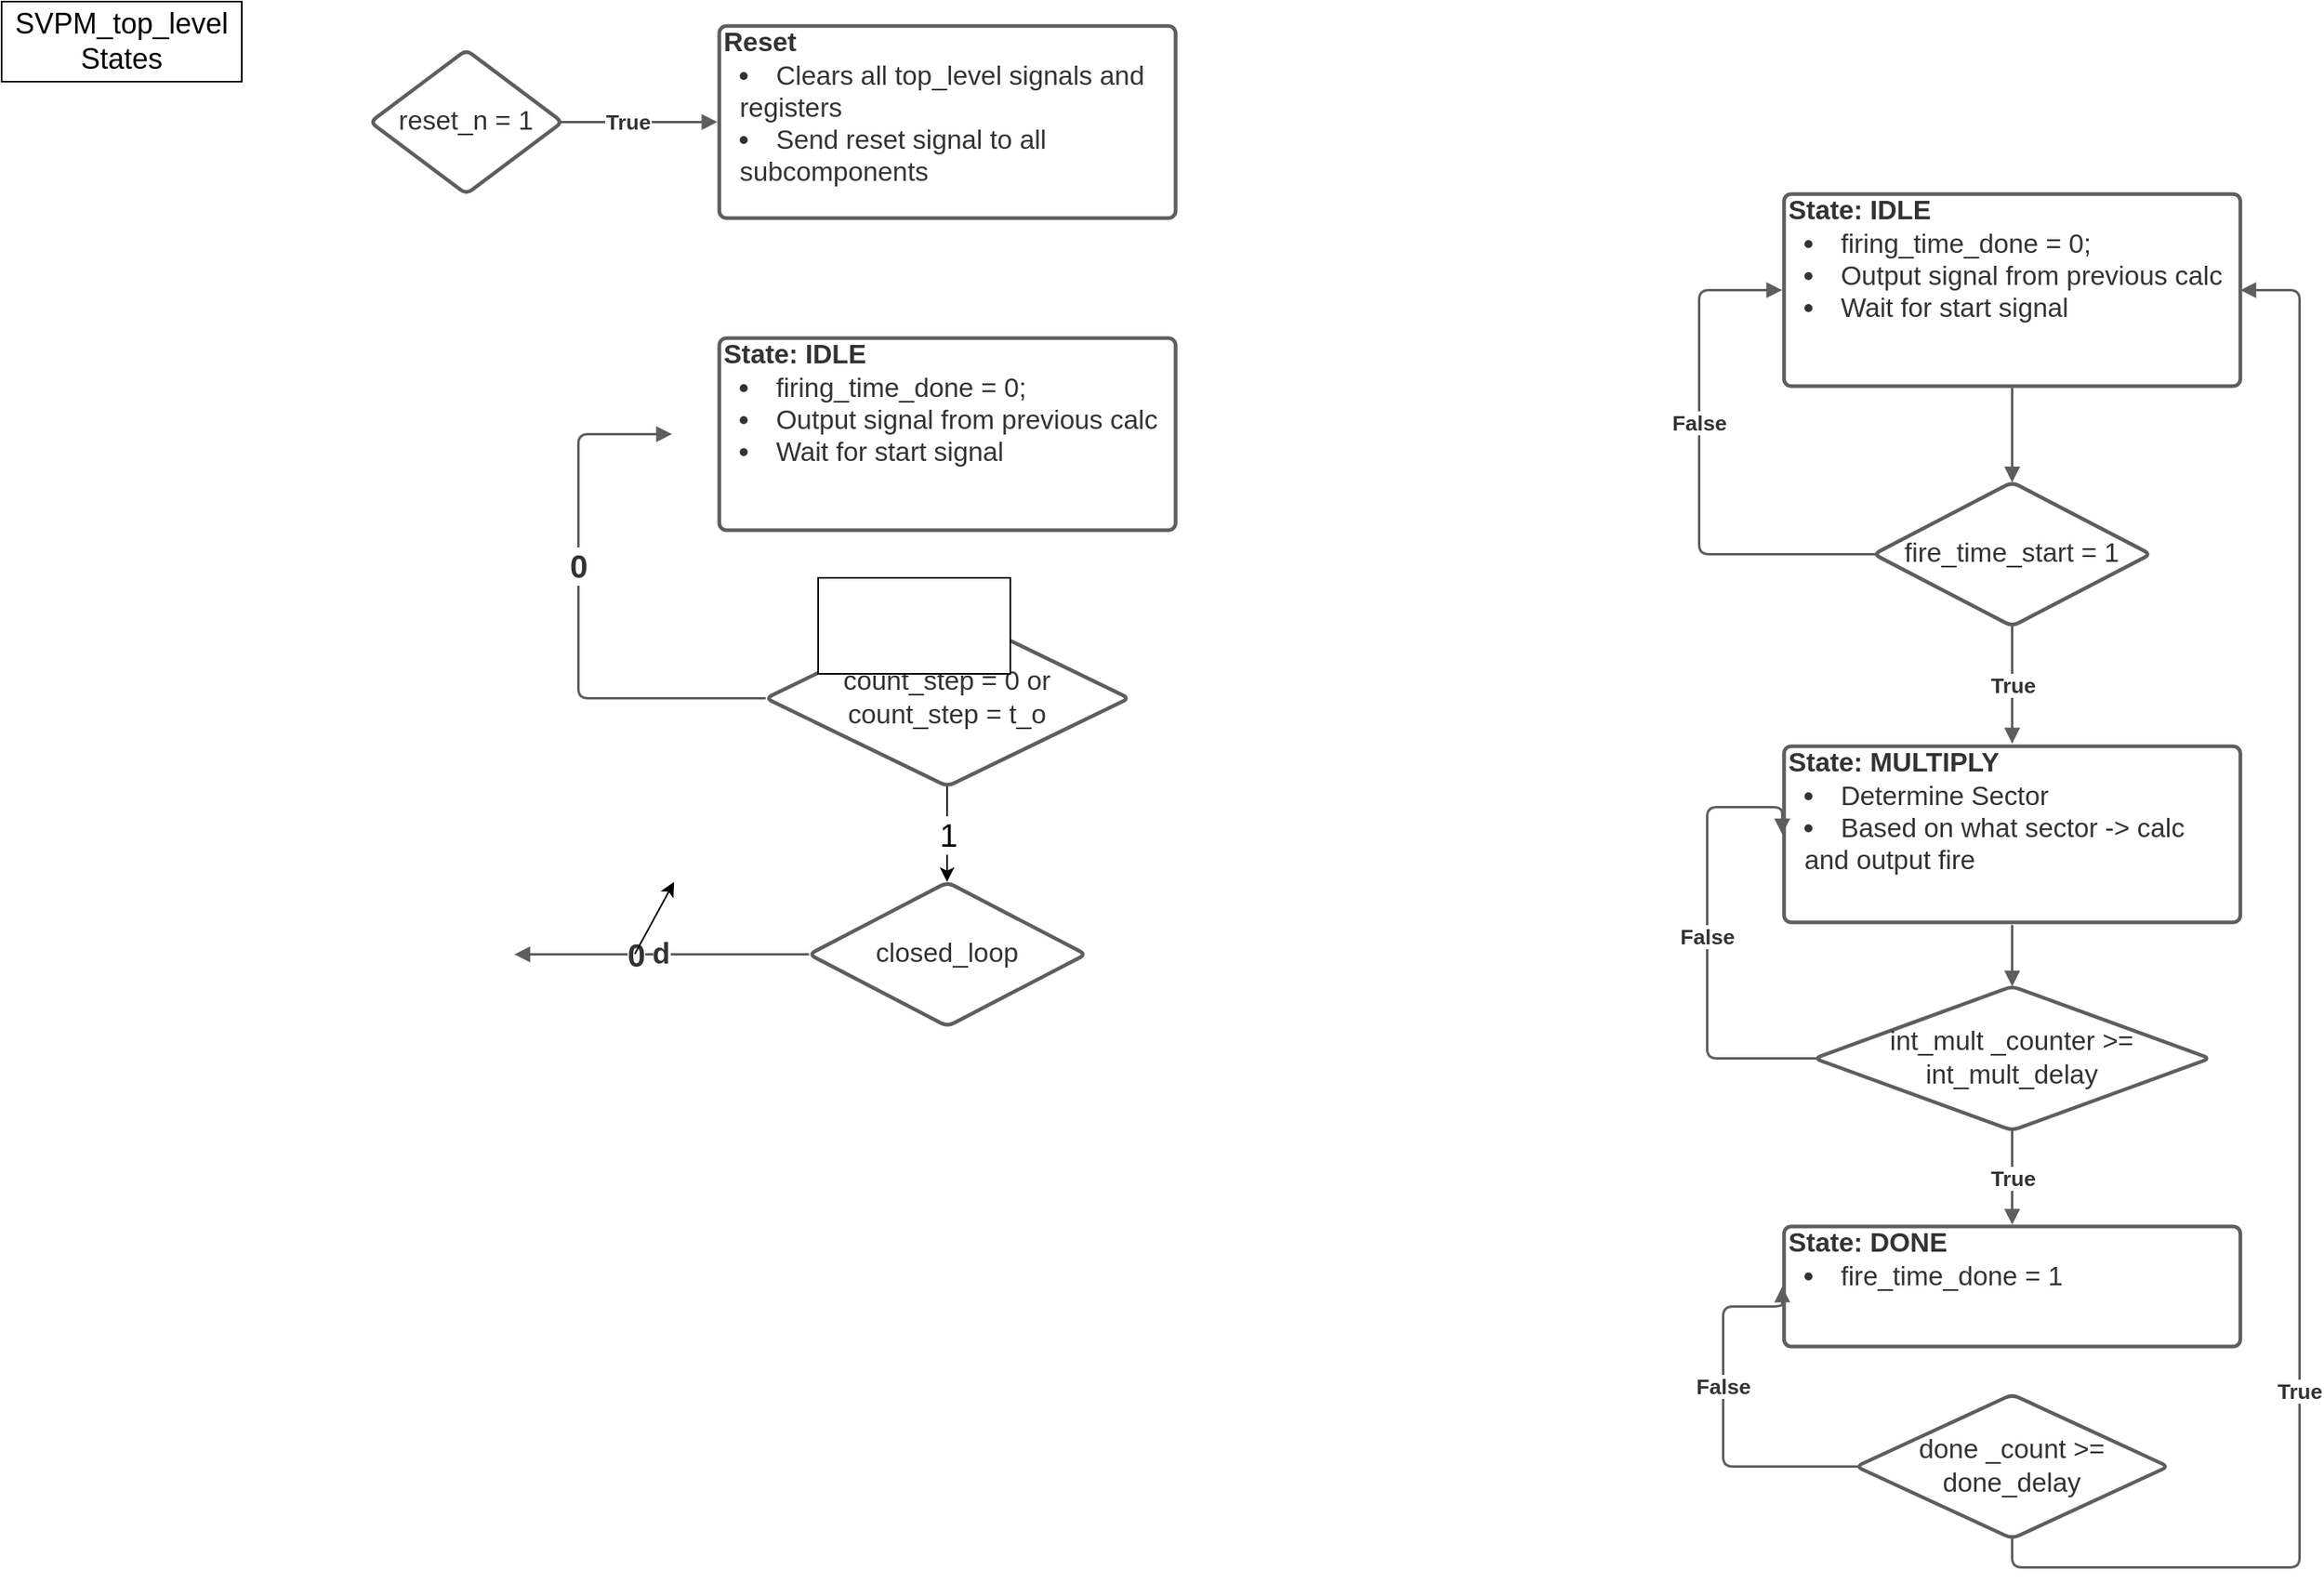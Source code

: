 <mxfile version="18.0.6" type="device" pages="5"><diagram id="kCwlnD3lr5ZwdF3UHAJg" name="top_level_states"><mxGraphModel dx="2374" dy="1224" grid="1" gridSize="10" guides="1" tooltips="1" connect="1" arrows="1" fold="1" page="1" pageScale="1" pageWidth="850" pageHeight="1100" math="0" shadow="0"><root><mxCell id="0"/><mxCell id="1" parent="0"/><UserObject label="&lt;div style=&quot;display: flex ; justify-content: flex-start ; text-align: left ; align-items: baseline ; font-size: 0 ; line-height: 1.25 ; margin-top: -2px&quot;&gt;&lt;span&gt;&lt;span style=&quot;font-size: 16.7px ; color: #333333 ; font-weight: bold&quot;&gt;State: IDLE&lt;/span&gt;&lt;/span&gt;&lt;/div&gt;&lt;ul style=&quot;margin: 0px ; padding-left: 10px ; list-style-position: inside ; list-style-type: disc&quot;&gt;&lt;li style=&quot;text-align: left ; color: #333333 ; font-size: 16.7px&quot;&gt;&lt;span style=&quot;margin-left: 0px ; margin-top: -2px&quot;&gt;&lt;span style=&quot;font-size: 16.7px ; color: #333333&quot;&gt;&lt;span style=&quot;font-size: 16.7px ; color: #333333&quot;&gt;firing_time_done = 0;&amp;nbsp;&lt;/span&gt;&lt;/span&gt;&lt;/span&gt;&lt;/li&gt;&lt;li style=&quot;text-align: left ; color: #333333 ; font-size: 16.7px&quot;&gt;&lt;span style=&quot;margin-left: 0px ; margin-top: -2px&quot;&gt;&lt;span style=&quot;font-size: 16.7px ; color: #333333&quot;&gt;Output signal from previous calc&lt;/span&gt;&lt;/span&gt;&lt;/li&gt;&lt;li style=&quot;text-align: left ; color: #333333 ; font-size: 16.7px&quot;&gt;&lt;span style=&quot;margin-left: 0px ; margin-top: -2px&quot;&gt;&lt;span style=&quot;font-size: 16.7px ; color: #333333&quot;&gt;Wait for start signal&lt;/span&gt;&lt;/span&gt;&lt;/li&gt;&lt;/ul&gt;" lucidchartObjectId="fNUvxSempS_e" id="hsXgt43MJcWZ8h66Ktax-1"><mxCell style="html=1;overflow=block;blockSpacing=1;whiteSpace=wrap;;whiteSpace=wrap;fontSize=13;spacing=3.8;verticalAlign=top;strokeColor=#5e5e5e;strokeOpacity=100;rounded=1;absoluteArcSize=1;arcSize=9;strokeWidth=2.3;" vertex="1" parent="1"><mxGeometry x="1183" y="150" width="285" height="120" as="geometry"/></mxCell></UserObject><UserObject label="fire_time_start = 1 " lucidchartObjectId="9OUvGLyBUJtC" id="hsXgt43MJcWZ8h66Ktax-2"><mxCell style="html=1;overflow=block;blockSpacing=1;whiteSpace=wrap;rhombus;whiteSpace=wrap;fontSize=16.7;fontColor=#333333;spacing=3.8;strokeColor=#5e5e5e;strokeOpacity=100;rounded=1;absoluteArcSize=1;arcSize=9;strokeWidth=2.3;" vertex="1" parent="1"><mxGeometry x="1239" y="330" width="173" height="90" as="geometry"/></mxCell></UserObject><UserObject label="" lucidchartObjectId="yTUv6xQHyinV" id="hsXgt43MJcWZ8h66Ktax-3"><mxCell style="html=1;jettySize=18;whiteSpace=wrap;overflow=block;blockSpacing=1;fontSize=13;strokeColor=#5E5E5E;strokeWidth=1.5;rounded=1;arcSize=12;edgeStyle=orthogonalEdgeStyle;startArrow=none;;endArrow=block;endFill=1;;exitX=0.5;exitY=1.009;exitPerimeter=0;entryX=0.5;entryY=0.002;entryPerimeter=0;" edge="1" parent="1" source="hsXgt43MJcWZ8h66Ktax-1" target="hsXgt43MJcWZ8h66Ktax-2"><mxGeometry width="100" height="100" relative="1" as="geometry"><Array as="points"/></mxGeometry></mxCell></UserObject><UserObject label="" lucidchartObjectId="ETUv2yyGNcf4" id="hsXgt43MJcWZ8h66Ktax-4"><mxCell style="html=1;jettySize=18;whiteSpace=wrap;overflow=block;blockSpacing=1;fontSize=13;strokeColor=#5E5E5E;strokeWidth=1.5;rounded=1;arcSize=12;edgeStyle=orthogonalEdgeStyle;startArrow=none;;endArrow=block;endFill=1;;exitX=0.5;exitY=0.998;exitPerimeter=0;entryX=0.5;entryY=-0.015;entryPerimeter=0;" edge="1" parent="1" source="hsXgt43MJcWZ8h66Ktax-2" target="hsXgt43MJcWZ8h66Ktax-8"><mxGeometry width="100" height="100" relative="1" as="geometry"><Array as="points"/></mxGeometry></mxCell></UserObject><mxCell id="hsXgt43MJcWZ8h66Ktax-5" value="True" style="text;html=1;resizable=0;labelBackgroundColor=#ffffff;align=center;verticalAlign=middle;fontStyle=1;fontColor=#333333;;fontSize=13.3;" vertex="1" parent="hsXgt43MJcWZ8h66Ktax-4"><mxGeometry relative="1" as="geometry"/></mxCell><UserObject label="" lucidchartObjectId="KTUvjO0_leoD" id="hsXgt43MJcWZ8h66Ktax-6"><mxCell style="html=1;jettySize=18;whiteSpace=wrap;fontSize=13.3;fontColor=#333333;fontStyle=1;strokeColor=#5E5E5E;strokeWidth=1.5;rounded=1;arcSize=12;edgeStyle=orthogonalEdgeStyle;startArrow=none;;endArrow=block;endFill=1;;exitX=0.008;exitY=0.5;exitPerimeter=0;entryX=-0.004;entryY=0.5;entryPerimeter=0;" edge="1" parent="1" source="hsXgt43MJcWZ8h66Ktax-2" target="hsXgt43MJcWZ8h66Ktax-1"><mxGeometry width="100" height="100" relative="1" as="geometry"><Array as="points"><mxPoint x="1130" y="375"/><mxPoint x="1130" y="210"/></Array></mxGeometry></mxCell></UserObject><mxCell id="hsXgt43MJcWZ8h66Ktax-7" value="False" style="text;html=1;resizable=0;labelBackgroundColor=#ffffff;align=center;verticalAlign=middle;fontStyle=1;fontColor=#333333;;fontSize=13.3;" vertex="1" parent="hsXgt43MJcWZ8h66Ktax-6"><mxGeometry x="0.177" relative="1" as="geometry"/></mxCell><UserObject label="&lt;div style=&quot;display: flex ; justify-content: flex-start ; text-align: left ; align-items: baseline ; font-size: 0 ; line-height: 1.25 ; margin-top: -2px&quot;&gt;&lt;span&gt;&lt;span style=&quot;font-size: 16.7px ; color: #333333 ; font-weight: bold&quot;&gt;State: MULTIPLY&amp;nbsp;&lt;/span&gt;&lt;span style=&quot;font-size: 16.7px ; color: #333333&quot;&gt;&lt;br&gt;&lt;/span&gt;&lt;/span&gt;&lt;/div&gt;&lt;ul style=&quot;margin: 0px ; padding-left: 10px ; list-style-position: inside ; list-style-type: disc&quot;&gt;&lt;li style=&quot;text-align: left ; color: #333333 ; font-size: 16.7px&quot;&gt;Determine Sector&lt;/li&gt;&lt;li style=&quot;text-align: left ; color: #333333 ; font-size: 16.7px&quot;&gt;Based on what sector -&amp;gt; calc and output fire&lt;/li&gt;&lt;/ul&gt;" lucidchartObjectId="hWUvWfKm9onC" id="hsXgt43MJcWZ8h66Ktax-8"><mxCell style="html=1;overflow=block;blockSpacing=1;whiteSpace=wrap;;whiteSpace=wrap;fontSize=13;spacing=3.8;verticalAlign=top;strokeColor=#5e5e5e;strokeOpacity=100;rounded=1;absoluteArcSize=1;arcSize=9;strokeWidth=2.3;" vertex="1" parent="1"><mxGeometry x="1183" y="495" width="285" height="110" as="geometry"/></mxCell></UserObject><UserObject label="int_mult _counter &amp;gt;= int_mult_delay" lucidchartObjectId="oYUvbYCss.V-" id="hsXgt43MJcWZ8h66Ktax-9"><mxCell style="html=1;overflow=block;blockSpacing=1;whiteSpace=wrap;rhombus;whiteSpace=wrap;fontSize=16.7;fontColor=#333333;spacing=3.8;strokeColor=#5e5e5e;strokeOpacity=100;rounded=1;absoluteArcSize=1;arcSize=9;strokeWidth=2.3;" vertex="1" parent="1"><mxGeometry x="1202" y="645" width="247" height="90" as="geometry"/></mxCell></UserObject><UserObject label="" lucidchartObjectId="pZUvvylIXf9D" id="hsXgt43MJcWZ8h66Ktax-10"><mxCell style="html=1;jettySize=18;whiteSpace=wrap;fontSize=13;strokeColor=#5E5E5E;strokeWidth=1.5;rounded=1;arcSize=12;edgeStyle=orthogonalEdgeStyle;startArrow=none;;endArrow=block;endFill=1;;exitX=0.5;exitY=1.015;exitPerimeter=0;entryX=0.5;entryY=0.001;entryPerimeter=0;" edge="1" parent="1" source="hsXgt43MJcWZ8h66Ktax-8" target="hsXgt43MJcWZ8h66Ktax-9"><mxGeometry width="100" height="100" relative="1" as="geometry"><Array as="points"/></mxGeometry></mxCell></UserObject><UserObject label="" lucidchartObjectId="uZUvsZd_Jv~R" id="hsXgt43MJcWZ8h66Ktax-11"><mxCell style="html=1;jettySize=18;whiteSpace=wrap;fontSize=13.3;fontColor=#333333;fontStyle=1;strokeColor=#5E5E5E;strokeWidth=1.5;rounded=1;arcSize=12;edgeStyle=orthogonalEdgeStyle;startArrow=none;;endArrow=block;endFill=1;;exitX=0.007;exitY=0.5;exitPerimeter=0;entryX=-0.004;entryY=0.5;entryPerimeter=0;" edge="1" parent="1" source="hsXgt43MJcWZ8h66Ktax-9" target="hsXgt43MJcWZ8h66Ktax-8"><mxGeometry width="100" height="100" relative="1" as="geometry"><Array as="points"><mxPoint x="1135" y="690"/><mxPoint x="1135" y="533"/></Array></mxGeometry></mxCell></UserObject><mxCell id="hsXgt43MJcWZ8h66Ktax-12" value="False" style="text;html=1;resizable=0;labelBackgroundColor=#ffffff;align=center;verticalAlign=middle;fontStyle=1;fontColor=#333333;;fontSize=13.3;" vertex="1" parent="hsXgt43MJcWZ8h66Ktax-11"><mxGeometry relative="1" as="geometry"/></mxCell><UserObject label="&lt;div style=&quot;display: flex ; justify-content: flex-start ; text-align: left ; align-items: baseline ; font-size: 0 ; line-height: 1.25 ; margin-top: -2px&quot;&gt;&lt;span&gt;&lt;span style=&quot;font-size: 16.7px ; color: #333333 ; font-weight: bold&quot;&gt;State: DONE&lt;/span&gt;&lt;span style=&quot;font-size: 16.7px ; color: #333333&quot;&gt;&lt;br&gt;&lt;/span&gt;&lt;/span&gt;&lt;/div&gt;&lt;ul style=&quot;margin: 0px ; padding-left: 10px ; list-style-position: inside ; list-style-type: disc&quot;&gt;&lt;li style=&quot;text-align: left ; color: #333333 ; font-size: 16.7px&quot;&gt;&lt;span style=&quot;margin-left: 0px ; margin-top: -2px&quot;&gt;&lt;span style=&quot;font-size: 16.7px ; color: #333333&quot;&gt;&lt;span style=&quot;font-size: 16.7px ; color: #333333&quot;&gt;fire_time_done = 1&lt;/span&gt;&lt;/span&gt;&lt;/span&gt;&lt;/li&gt;&lt;/ul&gt;" lucidchartObjectId="9ZUv3iZQ9ojk" id="hsXgt43MJcWZ8h66Ktax-13"><mxCell style="html=1;overflow=block;blockSpacing=1;whiteSpace=wrap;;whiteSpace=wrap;fontSize=13;spacing=3.8;verticalAlign=top;strokeColor=#5e5e5e;strokeOpacity=100;rounded=1;absoluteArcSize=1;arcSize=9;strokeWidth=2.3;" vertex="1" parent="1"><mxGeometry x="1183" y="795" width="285" height="75" as="geometry"/></mxCell></UserObject><UserObject label="&lt;div style=&quot;display: flex ; justify-content: flex-start ; text-align: left ; align-items: baseline ; font-size: 0 ; line-height: 1.25 ; margin-top: -2px&quot;&gt;&lt;span&gt;&lt;span style=&quot;font-size: 16.7px ; color: #333333 ; font-weight: bold&quot;&gt;Reset&lt;/span&gt;&lt;span style=&quot;font-size: 16.7px ; color: #333333&quot;&gt;&lt;br&gt;&lt;/span&gt;&lt;/span&gt;&lt;/div&gt;&lt;ul style=&quot;margin: 0px ; padding-left: 10px ; list-style-position: inside ; list-style-type: disc&quot;&gt;&lt;li style=&quot;text-align: left ; color: #333333 ; font-size: 16.7px&quot;&gt;&lt;span style=&quot;margin-left: 0px ; margin-top: -2px&quot;&gt;&lt;span style=&quot;font-size: 16.7px ; color: #333333&quot;&gt;&lt;span style=&quot;font-size: 16.7px ; color: #333333&quot;&gt;Clears all top_level signals and registers&lt;/span&gt;&lt;/span&gt;&lt;/span&gt;&lt;/li&gt;&lt;li style=&quot;text-align: left ; color: #333333 ; font-size: 16.7px&quot;&gt;Send reset signal to all subcomponents&amp;nbsp;&lt;/li&gt;&lt;/ul&gt;" lucidchartObjectId="_4Uv1AGlr3wB" id="hsXgt43MJcWZ8h66Ktax-14"><mxCell style="html=1;overflow=block;blockSpacing=1;whiteSpace=wrap;;whiteSpace=wrap;fontSize=13;spacing=3.8;verticalAlign=top;strokeColor=#5e5e5e;strokeOpacity=100;rounded=1;absoluteArcSize=1;arcSize=9;strokeWidth=2.3;" vertex="1" parent="1"><mxGeometry x="518" y="45" width="285" height="120" as="geometry"/></mxCell></UserObject><UserObject label="reset_n = 1" lucidchartObjectId="w6Uvjo4c.LyZ" id="hsXgt43MJcWZ8h66Ktax-15"><mxCell style="html=1;overflow=block;blockSpacing=1;whiteSpace=wrap;rhombus;whiteSpace=wrap;fontSize=16.7;fontColor=#333333;spacing=3.8;strokeColor=#5e5e5e;strokeOpacity=100;rounded=1;absoluteArcSize=1;arcSize=9;strokeWidth=2.3;" vertex="1" parent="1"><mxGeometry x="300" y="60" width="120" height="90" as="geometry"/></mxCell></UserObject><UserObject label="" lucidchartObjectId="K6UvcSJTXsZr" id="hsXgt43MJcWZ8h66Ktax-16"><mxCell style="html=1;jettySize=18;whiteSpace=wrap;fontSize=13.3;fontColor=#333333;fontStyle=1;strokeColor=#5E5E5E;strokeWidth=1.5;rounded=1;arcSize=12;edgeStyle=orthogonalEdgeStyle;startArrow=none;;endArrow=block;endFill=1;;exitX=0.991;exitY=0.5;exitPerimeter=0;entryX=-0.004;entryY=0.5;entryPerimeter=0;" edge="1" parent="1" source="hsXgt43MJcWZ8h66Ktax-15" target="hsXgt43MJcWZ8h66Ktax-14"><mxGeometry width="100" height="100" relative="1" as="geometry"><Array as="points"/></mxGeometry></mxCell></UserObject><mxCell id="hsXgt43MJcWZ8h66Ktax-17" value="True" style="text;html=1;resizable=0;labelBackgroundColor=#ffffff;align=center;verticalAlign=middle;fontStyle=1;fontColor=#333333;;fontSize=13.3;" vertex="1" parent="hsXgt43MJcWZ8h66Ktax-16"><mxGeometry x="-0.144" relative="1" as="geometry"/></mxCell><UserObject label="" lucidchartObjectId="p7UvKUnvmOwG" id="hsXgt43MJcWZ8h66Ktax-18"><mxCell style="html=1;jettySize=18;whiteSpace=wrap;fontSize=13.3;fontColor=#333333;fontStyle=1;strokeColor=#5E5E5E;strokeWidth=1.5;rounded=1;arcSize=12;edgeStyle=orthogonalEdgeStyle;startArrow=none;;endArrow=block;endFill=1;;exitX=0.5;exitY=0.999;exitPerimeter=0;entryX=0.5;entryY=-0.015;entryPerimeter=0;" edge="1" parent="1" source="hsXgt43MJcWZ8h66Ktax-9" target="hsXgt43MJcWZ8h66Ktax-13"><mxGeometry width="100" height="100" relative="1" as="geometry"><Array as="points"/></mxGeometry></mxCell></UserObject><mxCell id="hsXgt43MJcWZ8h66Ktax-19" value="True" style="text;html=1;resizable=0;labelBackgroundColor=#ffffff;align=center;verticalAlign=middle;fontStyle=1;fontColor=#333333;;fontSize=13.3;" vertex="1" parent="hsXgt43MJcWZ8h66Ktax-18"><mxGeometry relative="1" as="geometry"/></mxCell><UserObject label="done _count &amp;gt;= done_delay" lucidchartObjectId="7-UvBxPbnUww" id="hsXgt43MJcWZ8h66Ktax-20"><mxCell style="html=1;overflow=block;blockSpacing=1;whiteSpace=wrap;rhombus;whiteSpace=wrap;fontSize=16.7;fontColor=#333333;spacing=3.8;strokeColor=#5e5e5e;strokeOpacity=100;rounded=1;absoluteArcSize=1;arcSize=9;strokeWidth=2.3;" vertex="1" parent="1"><mxGeometry x="1228" y="900" width="195" height="90" as="geometry"/></mxCell></UserObject><UserObject label="" lucidchartObjectId="t_UvOHuhbPnf" id="hsXgt43MJcWZ8h66Ktax-21"><mxCell style="html=1;jettySize=18;whiteSpace=wrap;fontSize=13.3;fontColor=#333333;fontStyle=1;strokeColor=#5E5E5E;strokeWidth=1.5;rounded=1;arcSize=12;edgeStyle=orthogonalEdgeStyle;startArrow=none;;endArrow=block;endFill=1;;exitX=0.007;exitY=0.5;exitPerimeter=0;entryX=-0.004;entryY=0.5;entryPerimeter=0;" edge="1" parent="1" source="hsXgt43MJcWZ8h66Ktax-20" target="hsXgt43MJcWZ8h66Ktax-13"><mxGeometry width="100" height="100" relative="1" as="geometry"><Array as="points"><mxPoint x="1145" y="945"/><mxPoint x="1145" y="845"/><mxPoint x="1182" y="845"/></Array></mxGeometry></mxCell></UserObject><mxCell id="hsXgt43MJcWZ8h66Ktax-22" value="False" style="text;html=1;resizable=0;labelBackgroundColor=#ffffff;align=center;verticalAlign=middle;fontStyle=1;fontColor=#333333;;fontSize=13.3;" vertex="1" parent="hsXgt43MJcWZ8h66Ktax-21"><mxGeometry relative="1" as="geometry"><mxPoint y="-18" as="offset"/></mxGeometry></mxCell><UserObject label="" lucidchartObjectId="Q_Uvgsaz3HyG" id="hsXgt43MJcWZ8h66Ktax-23"><mxCell style="html=1;jettySize=18;whiteSpace=wrap;fontSize=13.3;fontColor=#333333;fontStyle=1;strokeColor=#5E5E5E;strokeWidth=1.5;rounded=1;arcSize=12;edgeStyle=orthogonalEdgeStyle;startArrow=none;;endArrow=block;endFill=1;;exitX=0.5;exitY=0.999;exitPerimeter=0;entryX=1;entryY=0.5;entryDx=0;entryDy=0;" edge="1" parent="1" source="hsXgt43MJcWZ8h66Ktax-20" target="hsXgt43MJcWZ8h66Ktax-1"><mxGeometry width="100" height="100" relative="1" as="geometry"><Array as="points"><mxPoint x="1326" y="1008"/><mxPoint x="1505" y="1008"/><mxPoint x="1505" y="210"/></Array><mxPoint x="1485" y="705" as="targetPoint"/></mxGeometry></mxCell></UserObject><mxCell id="hsXgt43MJcWZ8h66Ktax-24" value="True" style="text;html=1;resizable=0;labelBackgroundColor=#ffffff;align=center;verticalAlign=middle;fontStyle=1;fontColor=#333333;;fontSize=13.3;" vertex="1" parent="hsXgt43MJcWZ8h66Ktax-23"><mxGeometry x="-0.403" relative="1" as="geometry"/></mxCell><mxCell id="hsXgt43MJcWZ8h66Ktax-25" value="1" style="edgeStyle=orthogonalEdgeStyle;rounded=0;orthogonalLoop=1;jettySize=auto;html=1;exitX=0.5;exitY=1;exitDx=0;exitDy=0;entryX=0.5;entryY=0;entryDx=0;entryDy=0;fontSize=20;" edge="1" parent="1" source="hsXgt43MJcWZ8h66Ktax-26" target="hsXgt43MJcWZ8h66Ktax-28"><mxGeometry relative="1" as="geometry"/></mxCell><UserObject label="count_step = 0 or&lt;br&gt;count_step = t_o" lucidchartObjectId="9OUvGLyBUJtC" id="hsXgt43MJcWZ8h66Ktax-26"><mxCell style="html=1;overflow=block;blockSpacing=1;whiteSpace=wrap;rhombus;whiteSpace=wrap;fontSize=16.7;fontColor=#333333;spacing=3.8;strokeColor=#5e5e5e;strokeOpacity=100;rounded=1;absoluteArcSize=1;arcSize=9;strokeWidth=2.3;" vertex="1" parent="1"><mxGeometry x="547" y="410" width="227" height="110" as="geometry"/></mxCell></UserObject><UserObject label="&lt;div style=&quot;display: flex ; justify-content: flex-start ; text-align: left ; align-items: baseline ; font-size: 0 ; line-height: 1.25 ; margin-top: -2px&quot;&gt;&lt;span&gt;&lt;span style=&quot;font-size: 16.7px ; color: #333333 ; font-weight: bold&quot;&gt;State: IDLE&lt;/span&gt;&lt;/span&gt;&lt;/div&gt;&lt;ul style=&quot;margin: 0px ; padding-left: 10px ; list-style-position: inside ; list-style-type: disc&quot;&gt;&lt;li style=&quot;text-align: left ; color: #333333 ; font-size: 16.7px&quot;&gt;&lt;span style=&quot;margin-left: 0px ; margin-top: -2px&quot;&gt;&lt;span style=&quot;font-size: 16.7px ; color: #333333&quot;&gt;&lt;span style=&quot;font-size: 16.7px ; color: #333333&quot;&gt;firing_time_done = 0;&amp;nbsp;&lt;/span&gt;&lt;/span&gt;&lt;/span&gt;&lt;/li&gt;&lt;li style=&quot;text-align: left ; color: #333333 ; font-size: 16.7px&quot;&gt;&lt;span style=&quot;margin-left: 0px ; margin-top: -2px&quot;&gt;&lt;span style=&quot;font-size: 16.7px ; color: #333333&quot;&gt;Output signal from previous calc&lt;/span&gt;&lt;/span&gt;&lt;/li&gt;&lt;li style=&quot;text-align: left ; color: #333333 ; font-size: 16.7px&quot;&gt;&lt;span style=&quot;margin-left: 0px ; margin-top: -2px&quot;&gt;&lt;span style=&quot;font-size: 16.7px ; color: #333333&quot;&gt;Wait for start signal&lt;/span&gt;&lt;/span&gt;&lt;/li&gt;&lt;/ul&gt;" lucidchartObjectId="fNUvxSempS_e" id="hsXgt43MJcWZ8h66Ktax-27"><mxCell style="html=1;overflow=block;blockSpacing=1;whiteSpace=wrap;;whiteSpace=wrap;fontSize=13;spacing=3.8;verticalAlign=top;strokeColor=#5e5e5e;strokeOpacity=100;rounded=1;absoluteArcSize=1;arcSize=9;strokeWidth=2.3;" vertex="1" parent="1"><mxGeometry x="518" y="240" width="285" height="120" as="geometry"/></mxCell></UserObject><UserObject label="closed_loop" lucidchartObjectId="9OUvGLyBUJtC" id="hsXgt43MJcWZ8h66Ktax-28"><mxCell style="html=1;overflow=block;blockSpacing=1;whiteSpace=wrap;rhombus;whiteSpace=wrap;fontSize=16.7;fontColor=#333333;spacing=3.8;strokeColor=#5e5e5e;strokeOpacity=100;rounded=1;absoluteArcSize=1;arcSize=9;strokeWidth=2.3;" vertex="1" parent="1"><mxGeometry x="574" y="580" width="173" height="90" as="geometry"/></mxCell></UserObject><UserObject label="" lucidchartObjectId="KTUvjO0_leoD" id="hsXgt43MJcWZ8h66Ktax-29"><mxCell style="html=1;jettySize=18;whiteSpace=wrap;fontSize=18;fontColor=#333333;fontStyle=1;strokeColor=#5E5E5E;strokeWidth=1.5;rounded=1;arcSize=12;edgeStyle=orthogonalEdgeStyle;startArrow=none;;endArrow=block;endFill=1;;exitX=0.008;exitY=0.5;exitPerimeter=0;entryX=-0.004;entryY=0.5;entryPerimeter=0;" edge="1" parent="1"><mxGeometry width="100" height="100" relative="1" as="geometry"><Array as="points"><mxPoint x="430" y="465"/><mxPoint x="430" y="300"/></Array><mxPoint x="547.004" y="465" as="sourcePoint"/><mxPoint x="488.48" y="300" as="targetPoint"/></mxGeometry></mxCell></UserObject><mxCell id="hsXgt43MJcWZ8h66Ktax-30" value="0" style="text;html=1;resizable=0;labelBackgroundColor=#ffffff;align=center;verticalAlign=middle;fontStyle=1;fontColor=#333333;;fontSize=20;" vertex="1" parent="hsXgt43MJcWZ8h66Ktax-29"><mxGeometry x="0.177" relative="1" as="geometry"/></mxCell><UserObject label="d" lucidchartObjectId="KTUvjO0_leoD" id="hsXgt43MJcWZ8h66Ktax-31"><mxCell style="html=1;jettySize=18;whiteSpace=wrap;fontSize=18;fontColor=#333333;fontStyle=1;strokeColor=#5E5E5E;strokeWidth=1.5;rounded=1;arcSize=12;edgeStyle=orthogonalEdgeStyle;startArrow=none;;endArrow=block;endFill=1;;exitX=0;exitY=0.5;exitDx=0;exitDy=0;" edge="1" parent="1" source="hsXgt43MJcWZ8h66Ktax-28"><mxGeometry width="100" height="100" relative="1" as="geometry"><Array as="points"><mxPoint x="430" y="625"/></Array><mxPoint x="567.004" y="585.0" as="sourcePoint"/><mxPoint x="390" y="625" as="targetPoint"/></mxGeometry></mxCell></UserObject><mxCell id="hsXgt43MJcWZ8h66Ktax-32" value="0" style="text;html=1;resizable=0;labelBackgroundColor=#ffffff;align=center;verticalAlign=middle;fontStyle=1;fontColor=#333333;;fontSize=20;" vertex="1" parent="hsXgt43MJcWZ8h66Ktax-31"><mxGeometry x="0.177" relative="1" as="geometry"/></mxCell><mxCell id="hsXgt43MJcWZ8h66Ktax-33" style="edgeStyle=orthogonalEdgeStyle;rounded=0;orthogonalLoop=1;jettySize=auto;html=1;exitX=0;exitY=0;exitDx=0;exitDy=0;fontSize=20;" edge="1" parent="hsXgt43MJcWZ8h66Ktax-31" source="hsXgt43MJcWZ8h66Ktax-32"><mxGeometry relative="1" as="geometry"><mxPoint x="490" y="580.0" as="targetPoint"/></mxGeometry></mxCell><mxCell id="hsXgt43MJcWZ8h66Ktax-34" value="" style="rounded=0;whiteSpace=wrap;html=1;" vertex="1" parent="1"><mxGeometry x="580" y="390" width="120" height="60" as="geometry"/></mxCell><mxCell id="hsXgt43MJcWZ8h66Ktax-35" value="&lt;font style=&quot;font-size: 18px;&quot;&gt;SVPM_top_level States&lt;/font&gt;" style="rounded=0;whiteSpace=wrap;html=1;" vertex="1" parent="1"><mxGeometry x="70" y="30" width="150" height="50" as="geometry"/></mxCell></root></mxGraphModel></diagram><diagram id="ojyiXvzcSJ1f1c0BQn7B" name="ftg_states"><mxGraphModel dx="1955" dy="1008" grid="1" gridSize="10" guides="1" tooltips="1" connect="1" arrows="1" fold="1" page="1" pageScale="1" pageWidth="850" pageHeight="1100" math="0" shadow="0"><root><mxCell id="0"/><mxCell id="1" parent="0"/><UserObject label="&lt;div style=&quot;display: flex ; justify-content: flex-start ; text-align: left ; align-items: baseline ; font-size: 0 ; line-height: 1.25 ; margin-top: -2px&quot;&gt;&lt;span&gt;&lt;span style=&quot;font-size: 16.7px ; color: #333333 ; font-weight: bold&quot;&gt;State: IDLE&lt;/span&gt;&lt;/span&gt;&lt;/div&gt;&lt;ul style=&quot;margin: 0px ; padding-left: 10px ; list-style-position: inside ; list-style-type: disc&quot;&gt;&lt;li style=&quot;text-align: left ; color: #333333 ; font-size: 16.7px&quot;&gt;&lt;span style=&quot;margin-left: 0px ; margin-top: -2px&quot;&gt;&lt;span style=&quot;font-size: 16.7px ; color: #333333&quot;&gt;&lt;span style=&quot;font-size: 16.7px ; color: #333333&quot;&gt;firing_time_done = 0;&amp;nbsp;&lt;/span&gt;&lt;/span&gt;&lt;/span&gt;&lt;/li&gt;&lt;li style=&quot;text-align: left ; color: #333333 ; font-size: 16.7px&quot;&gt;&lt;span style=&quot;margin-left: 0px ; margin-top: -2px&quot;&gt;&lt;span style=&quot;font-size: 16.7px ; color: #333333&quot;&gt;Output signal from previous calc&lt;/span&gt;&lt;/span&gt;&lt;/li&gt;&lt;li style=&quot;text-align: left ; color: #333333 ; font-size: 16.7px&quot;&gt;&lt;span style=&quot;margin-left: 0px ; margin-top: -2px&quot;&gt;&lt;span style=&quot;font-size: 16.7px ; color: #333333&quot;&gt;Wait for start signal&lt;/span&gt;&lt;/span&gt;&lt;/li&gt;&lt;/ul&gt;" lucidchartObjectId="fNUvxSempS_e" id="hLWhlsh8S-xE1X8hwtSB-5"><mxCell style="html=1;overflow=block;blockSpacing=1;whiteSpace=wrap;;whiteSpace=wrap;fontSize=13;spacing=3.8;verticalAlign=top;strokeColor=#5e5e5e;strokeOpacity=100;rounded=1;absoluteArcSize=1;arcSize=9;strokeWidth=2.3;" parent="1" vertex="1"><mxGeometry x="518" y="225" width="285" height="120" as="geometry"/></mxCell></UserObject><UserObject label="fire_time_start = 1 " lucidchartObjectId="9OUvGLyBUJtC" id="hLWhlsh8S-xE1X8hwtSB-6"><mxCell style="html=1;overflow=block;blockSpacing=1;whiteSpace=wrap;rhombus;whiteSpace=wrap;fontSize=16.7;fontColor=#333333;spacing=3.8;strokeColor=#5e5e5e;strokeOpacity=100;rounded=1;absoluteArcSize=1;arcSize=9;strokeWidth=2.3;" parent="1" vertex="1"><mxGeometry x="574" y="405" width="173" height="90" as="geometry"/></mxCell></UserObject><UserObject label="" lucidchartObjectId="ESUvp3YaC8hW" id="hLWhlsh8S-xE1X8hwtSB-7"><mxCell style="html=1;jettySize=18;whiteSpace=wrap;overflow=block;blockSpacing=1;fontSize=13;strokeColor=#5E5E5E;strokeWidth=1.5;rounded=1;arcSize=12;edgeStyle=orthogonalEdgeStyle;startArrow=none;;endArrow=block;endFill=1;;exitX=0.5;exitY=1.009;exitPerimeter=0;entryX=0.5;entryY=-0.009;entryPerimeter=0;" parent="1" source="hLWhlsh8S-xE1X8hwtSB-19" target="hLWhlsh8S-xE1X8hwtSB-5" edge="1"><mxGeometry width="100" height="100" relative="1" as="geometry"><Array as="points"/></mxGeometry></mxCell></UserObject><UserObject label="" lucidchartObjectId="yTUv6xQHyinV" id="hLWhlsh8S-xE1X8hwtSB-8"><mxCell style="html=1;jettySize=18;whiteSpace=wrap;overflow=block;blockSpacing=1;fontSize=13;strokeColor=#5E5E5E;strokeWidth=1.5;rounded=1;arcSize=12;edgeStyle=orthogonalEdgeStyle;startArrow=none;;endArrow=block;endFill=1;;exitX=0.5;exitY=1.009;exitPerimeter=0;entryX=0.5;entryY=0.002;entryPerimeter=0;" parent="1" source="hLWhlsh8S-xE1X8hwtSB-5" target="hLWhlsh8S-xE1X8hwtSB-6" edge="1"><mxGeometry width="100" height="100" relative="1" as="geometry"><Array as="points"/></mxGeometry></mxCell></UserObject><UserObject label="" lucidchartObjectId="ETUv2yyGNcf4" id="hLWhlsh8S-xE1X8hwtSB-9"><mxCell style="html=1;jettySize=18;whiteSpace=wrap;overflow=block;blockSpacing=1;fontSize=13;strokeColor=#5E5E5E;strokeWidth=1.5;rounded=1;arcSize=12;edgeStyle=orthogonalEdgeStyle;startArrow=none;;endArrow=block;endFill=1;;exitX=0.5;exitY=0.998;exitPerimeter=0;entryX=0.5;entryY=-0.015;entryPerimeter=0;" parent="1" source="hLWhlsh8S-xE1X8hwtSB-6" target="hLWhlsh8S-xE1X8hwtSB-13" edge="1"><mxGeometry width="100" height="100" relative="1" as="geometry"><Array as="points"/></mxGeometry></mxCell></UserObject><mxCell id="hLWhlsh8S-xE1X8hwtSB-10" value="True" style="text;html=1;resizable=0;labelBackgroundColor=#ffffff;align=center;verticalAlign=middle;fontStyle=1;fontColor=#333333;;fontSize=13.3;" parent="hLWhlsh8S-xE1X8hwtSB-9" vertex="1"><mxGeometry relative="1" as="geometry"/></mxCell><UserObject label="" lucidchartObjectId="KTUvjO0_leoD" id="hLWhlsh8S-xE1X8hwtSB-11"><mxCell style="html=1;jettySize=18;whiteSpace=wrap;fontSize=13.3;fontColor=#333333;fontStyle=1;strokeColor=#5E5E5E;strokeWidth=1.5;rounded=1;arcSize=12;edgeStyle=orthogonalEdgeStyle;startArrow=none;;endArrow=block;endFill=1;;exitX=0.008;exitY=0.5;exitPerimeter=0;entryX=-0.004;entryY=0.5;entryPerimeter=0;" parent="1" source="hLWhlsh8S-xE1X8hwtSB-6" target="hLWhlsh8S-xE1X8hwtSB-5" edge="1"><mxGeometry width="100" height="100" relative="1" as="geometry"><Array as="points"><mxPoint x="465" y="450"/><mxPoint x="465" y="285"/></Array></mxGeometry></mxCell></UserObject><mxCell id="hLWhlsh8S-xE1X8hwtSB-12" value="False" style="text;html=1;resizable=0;labelBackgroundColor=#ffffff;align=center;verticalAlign=middle;fontStyle=1;fontColor=#333333;;fontSize=13.3;" parent="hLWhlsh8S-xE1X8hwtSB-11" vertex="1"><mxGeometry x="0.177" relative="1" as="geometry"/></mxCell><UserObject label="&lt;div style=&quot;display: flex ; justify-content: flex-start ; text-align: left ; align-items: baseline ; font-size: 0 ; line-height: 1.25 ; margin-top: -2px&quot;&gt;&lt;span&gt;&lt;span style=&quot;font-size: 16.7px ; color: #333333 ; font-weight: bold&quot;&gt;State: MULTIPLY&amp;nbsp;&lt;/span&gt;&lt;span style=&quot;font-size: 16.7px ; color: #333333&quot;&gt;&lt;br&gt;&lt;/span&gt;&lt;/span&gt;&lt;/div&gt;&lt;ul style=&quot;margin: 0px ; padding-left: 10px ; list-style-position: inside ; list-style-type: disc&quot;&gt;&lt;li style=&quot;text-align: left ; color: #333333 ; font-size: 16.7px&quot;&gt;Determine Sector&lt;/li&gt;&lt;li style=&quot;text-align: left ; color: #333333 ; font-size: 16.7px&quot;&gt;Based on what sector -&amp;gt; calc and output fire&lt;/li&gt;&lt;/ul&gt;" lucidchartObjectId="hWUvWfKm9onC" id="hLWhlsh8S-xE1X8hwtSB-13"><mxCell style="html=1;overflow=block;blockSpacing=1;whiteSpace=wrap;;whiteSpace=wrap;fontSize=13;spacing=3.8;verticalAlign=top;strokeColor=#5e5e5e;strokeOpacity=100;rounded=1;absoluteArcSize=1;arcSize=9;strokeWidth=2.3;" parent="1" vertex="1"><mxGeometry x="518" y="570" width="285" height="110" as="geometry"/></mxCell></UserObject><UserObject label="int_mult _counter &amp;gt;= int_mult_delay" lucidchartObjectId="oYUvbYCss.V-" id="hLWhlsh8S-xE1X8hwtSB-14"><mxCell style="html=1;overflow=block;blockSpacing=1;whiteSpace=wrap;rhombus;whiteSpace=wrap;fontSize=16.7;fontColor=#333333;spacing=3.8;strokeColor=#5e5e5e;strokeOpacity=100;rounded=1;absoluteArcSize=1;arcSize=9;strokeWidth=2.3;" parent="1" vertex="1"><mxGeometry x="537" y="720" width="247" height="90" as="geometry"/></mxCell></UserObject><UserObject label="" lucidchartObjectId="pZUvvylIXf9D" id="hLWhlsh8S-xE1X8hwtSB-15"><mxCell style="html=1;jettySize=18;whiteSpace=wrap;fontSize=13;strokeColor=#5E5E5E;strokeWidth=1.5;rounded=1;arcSize=12;edgeStyle=orthogonalEdgeStyle;startArrow=none;;endArrow=block;endFill=1;;exitX=0.5;exitY=1.015;exitPerimeter=0;entryX=0.5;entryY=0.001;entryPerimeter=0;" parent="1" source="hLWhlsh8S-xE1X8hwtSB-13" target="hLWhlsh8S-xE1X8hwtSB-14" edge="1"><mxGeometry width="100" height="100" relative="1" as="geometry"><Array as="points"/></mxGeometry></mxCell></UserObject><UserObject label="" lucidchartObjectId="uZUvsZd_Jv~R" id="hLWhlsh8S-xE1X8hwtSB-16"><mxCell style="html=1;jettySize=18;whiteSpace=wrap;fontSize=13.3;fontColor=#333333;fontStyle=1;strokeColor=#5E5E5E;strokeWidth=1.5;rounded=1;arcSize=12;edgeStyle=orthogonalEdgeStyle;startArrow=none;;endArrow=block;endFill=1;;exitX=0.007;exitY=0.5;exitPerimeter=0;entryX=-0.004;entryY=0.5;entryPerimeter=0;" parent="1" source="hLWhlsh8S-xE1X8hwtSB-14" target="hLWhlsh8S-xE1X8hwtSB-13" edge="1"><mxGeometry width="100" height="100" relative="1" as="geometry"><Array as="points"><mxPoint x="470" y="765"/><mxPoint x="470" y="608"/></Array></mxGeometry></mxCell></UserObject><mxCell id="hLWhlsh8S-xE1X8hwtSB-17" value="False" style="text;html=1;resizable=0;labelBackgroundColor=#ffffff;align=center;verticalAlign=middle;fontStyle=1;fontColor=#333333;;fontSize=13.3;" parent="hLWhlsh8S-xE1X8hwtSB-16" vertex="1"><mxGeometry relative="1" as="geometry"/></mxCell><UserObject label="&lt;div style=&quot;display: flex ; justify-content: flex-start ; text-align: left ; align-items: baseline ; font-size: 0 ; line-height: 1.25 ; margin-top: -2px&quot;&gt;&lt;span&gt;&lt;span style=&quot;font-size: 16.7px ; color: #333333 ; font-weight: bold&quot;&gt;State: DONE&lt;/span&gt;&lt;span style=&quot;font-size: 16.7px ; color: #333333&quot;&gt;&lt;br&gt;&lt;/span&gt;&lt;/span&gt;&lt;/div&gt;&lt;ul style=&quot;margin: 0px ; padding-left: 10px ; list-style-position: inside ; list-style-type: disc&quot;&gt;&lt;li style=&quot;text-align: left ; color: #333333 ; font-size: 16.7px&quot;&gt;&lt;span style=&quot;margin-left: 0px ; margin-top: -2px&quot;&gt;&lt;span style=&quot;font-size: 16.7px ; color: #333333&quot;&gt;&lt;span style=&quot;font-size: 16.7px ; color: #333333&quot;&gt;fire_time_done = 1&lt;/span&gt;&lt;/span&gt;&lt;/span&gt;&lt;/li&gt;&lt;/ul&gt;" lucidchartObjectId="9ZUv3iZQ9ojk" id="hLWhlsh8S-xE1X8hwtSB-18"><mxCell style="html=1;overflow=block;blockSpacing=1;whiteSpace=wrap;;whiteSpace=wrap;fontSize=13;spacing=3.8;verticalAlign=top;strokeColor=#5e5e5e;strokeOpacity=100;rounded=1;absoluteArcSize=1;arcSize=9;strokeWidth=2.3;" parent="1" vertex="1"><mxGeometry x="518" y="870" width="285" height="75" as="geometry"/></mxCell></UserObject><UserObject label="&lt;div style=&quot;display: flex; justify-content: flex-start; text-align: left; align-items: baseline; font-size: 0; line-height: 1.25;margin-top: -2px;&quot;&gt;&lt;span&gt;&lt;span style=&quot;font-size:16.7px;color:#333333;font-weight: bold;&quot;&gt;Reset&lt;/span&gt;&lt;span style=&quot;font-size:16.7px;color:#333333;&quot;&gt;&#10;&lt;/span&gt;&lt;/span&gt;&lt;/div&gt;&lt;ul style=&quot;margin: 0px; padding-left: 10px;list-style-position: inside; list-style-type:disc&quot;&gt;&lt;li style=&quot;text-align:left;color:#333333;font-size:16.7px;&quot;&gt;&lt;span style=&quot;margin-left: 0px;margin-top: -2px;&quot;&gt;&lt;span style=&quot;font-size:16.7px;color:#333333;&quot;&gt;&lt;span style=&quot;font-size:16.7px;color:#333333;&quot;&gt;Set all internal registers/counters to zero&lt;/span&gt;&lt;/span&gt;&lt;/span&gt;&lt;/li&gt;&lt;li style=&quot;text-align:left;color:#333333;font-size:16.7px;&quot;&gt;&lt;span style=&quot;margin-left: 0px;margin-top: -2px;&quot;&gt;&lt;span style=&quot;font-size:16.7px;color:#333333;&quot;&gt;Set all outputs to zero&lt;/span&gt;&lt;/span&gt;&lt;/li&gt;&lt;/ul&gt;" lucidchartObjectId="_4Uv1AGlr3wB" id="hLWhlsh8S-xE1X8hwtSB-19"><mxCell style="html=1;overflow=block;blockSpacing=1;whiteSpace=wrap;;whiteSpace=wrap;fontSize=13;spacing=3.8;verticalAlign=top;strokeColor=#5e5e5e;strokeOpacity=100;rounded=1;absoluteArcSize=1;arcSize=9;strokeWidth=2.3;" parent="1" vertex="1"><mxGeometry x="518" y="45" width="285" height="120" as="geometry"/></mxCell></UserObject><UserObject label="reset_n = 1" lucidchartObjectId="w6Uvjo4c.LyZ" id="hLWhlsh8S-xE1X8hwtSB-20"><mxCell style="html=1;overflow=block;blockSpacing=1;whiteSpace=wrap;rhombus;whiteSpace=wrap;fontSize=16.7;fontColor=#333333;spacing=3.8;strokeColor=#5e5e5e;strokeOpacity=100;rounded=1;absoluteArcSize=1;arcSize=9;strokeWidth=2.3;" parent="1" vertex="1"><mxGeometry x="300" y="60" width="120" height="90" as="geometry"/></mxCell></UserObject><UserObject label="" lucidchartObjectId="K6UvcSJTXsZr" id="hLWhlsh8S-xE1X8hwtSB-21"><mxCell style="html=1;jettySize=18;whiteSpace=wrap;fontSize=13.3;fontColor=#333333;fontStyle=1;strokeColor=#5E5E5E;strokeWidth=1.5;rounded=1;arcSize=12;edgeStyle=orthogonalEdgeStyle;startArrow=none;;endArrow=block;endFill=1;;exitX=0.991;exitY=0.5;exitPerimeter=0;entryX=-0.004;entryY=0.5;entryPerimeter=0;" parent="1" source="hLWhlsh8S-xE1X8hwtSB-20" target="hLWhlsh8S-xE1X8hwtSB-19" edge="1"><mxGeometry width="100" height="100" relative="1" as="geometry"><Array as="points"/></mxGeometry></mxCell></UserObject><mxCell id="hLWhlsh8S-xE1X8hwtSB-22" value="True" style="text;html=1;resizable=0;labelBackgroundColor=#ffffff;align=center;verticalAlign=middle;fontStyle=1;fontColor=#333333;;fontSize=13.3;" parent="hLWhlsh8S-xE1X8hwtSB-21" vertex="1"><mxGeometry x="-0.144" relative="1" as="geometry"/></mxCell><UserObject label="" lucidchartObjectId="p7UvKUnvmOwG" id="hLWhlsh8S-xE1X8hwtSB-23"><mxCell style="html=1;jettySize=18;whiteSpace=wrap;fontSize=13.3;fontColor=#333333;fontStyle=1;strokeColor=#5E5E5E;strokeWidth=1.5;rounded=1;arcSize=12;edgeStyle=orthogonalEdgeStyle;startArrow=none;;endArrow=block;endFill=1;;exitX=0.5;exitY=0.999;exitPerimeter=0;entryX=0.5;entryY=-0.015;entryPerimeter=0;" parent="1" source="hLWhlsh8S-xE1X8hwtSB-14" target="hLWhlsh8S-xE1X8hwtSB-18" edge="1"><mxGeometry width="100" height="100" relative="1" as="geometry"><Array as="points"/></mxGeometry></mxCell></UserObject><mxCell id="hLWhlsh8S-xE1X8hwtSB-24" value="True" style="text;html=1;resizable=0;labelBackgroundColor=#ffffff;align=center;verticalAlign=middle;fontStyle=1;fontColor=#333333;;fontSize=13.3;" parent="hLWhlsh8S-xE1X8hwtSB-23" vertex="1"><mxGeometry relative="1" as="geometry"/></mxCell><UserObject label="done _count &amp;gt;= done_delay" lucidchartObjectId="7-UvBxPbnUww" id="hLWhlsh8S-xE1X8hwtSB-25"><mxCell style="html=1;overflow=block;blockSpacing=1;whiteSpace=wrap;rhombus;whiteSpace=wrap;fontSize=16.7;fontColor=#333333;spacing=3.8;strokeColor=#5e5e5e;strokeOpacity=100;rounded=1;absoluteArcSize=1;arcSize=9;strokeWidth=2.3;" parent="1" vertex="1"><mxGeometry x="563" y="975" width="195" height="90" as="geometry"/></mxCell></UserObject><UserObject label="" lucidchartObjectId="t_UvOHuhbPnf" id="hLWhlsh8S-xE1X8hwtSB-26"><mxCell style="html=1;jettySize=18;whiteSpace=wrap;fontSize=13.3;fontColor=#333333;fontStyle=1;strokeColor=#5E5E5E;strokeWidth=1.5;rounded=1;arcSize=12;edgeStyle=orthogonalEdgeStyle;startArrow=none;;endArrow=block;endFill=1;;exitX=0.007;exitY=0.5;exitPerimeter=0;entryX=-0.004;entryY=0.5;entryPerimeter=0;" parent="1" source="hLWhlsh8S-xE1X8hwtSB-25" target="hLWhlsh8S-xE1X8hwtSB-18" edge="1"><mxGeometry width="100" height="100" relative="1" as="geometry"><Array as="points"><mxPoint x="480" y="1020"/><mxPoint x="480" y="920"/><mxPoint x="517" y="920"/></Array></mxGeometry></mxCell></UserObject><mxCell id="hLWhlsh8S-xE1X8hwtSB-27" value="False" style="text;html=1;resizable=0;labelBackgroundColor=#ffffff;align=center;verticalAlign=middle;fontStyle=1;fontColor=#333333;;fontSize=13.3;" parent="hLWhlsh8S-xE1X8hwtSB-26" vertex="1"><mxGeometry relative="1" as="geometry"><mxPoint y="-18" as="offset"/></mxGeometry></mxCell><UserObject label="" lucidchartObjectId="Q_Uvgsaz3HyG" id="hLWhlsh8S-xE1X8hwtSB-28"><mxCell style="html=1;jettySize=18;whiteSpace=wrap;fontSize=13.3;fontColor=#333333;fontStyle=1;strokeColor=#5E5E5E;strokeWidth=1.5;rounded=1;arcSize=12;edgeStyle=orthogonalEdgeStyle;startArrow=none;;endArrow=block;endFill=1;;exitX=0.5;exitY=0.999;exitPerimeter=0;entryX=1;entryY=0.5;entryDx=0;entryDy=0;" parent="1" source="hLWhlsh8S-xE1X8hwtSB-25" target="hLWhlsh8S-xE1X8hwtSB-5" edge="1"><mxGeometry width="100" height="100" relative="1" as="geometry"><Array as="points"><mxPoint x="661" y="1083"/><mxPoint x="840" y="1083"/><mxPoint x="840" y="285"/></Array><mxPoint x="820" y="780" as="targetPoint"/></mxGeometry></mxCell></UserObject><mxCell id="hLWhlsh8S-xE1X8hwtSB-29" value="True" style="text;html=1;resizable=0;labelBackgroundColor=#ffffff;align=center;verticalAlign=middle;fontStyle=1;fontColor=#333333;;fontSize=13.3;" parent="hLWhlsh8S-xE1X8hwtSB-28" vertex="1"><mxGeometry x="-0.403" relative="1" as="geometry"/></mxCell><mxCell id="8UuKIAzrxMDuY3Hv39pM-1" value="&lt;font style=&quot;font-size: 18px;&quot;&gt;firing_time_generator states&lt;br&gt;&lt;/font&gt;" style="rounded=0;whiteSpace=wrap;html=1;" vertex="1" parent="1"><mxGeometry x="60" y="60" width="190" height="50" as="geometry"/></mxCell></root></mxGraphModel></diagram><diagram id="8H2LRlZCF-mRyt1iQy_4" name="open_loop_states"><mxGraphModel dx="2557" dy="1318" grid="1" gridSize="10" guides="1" tooltips="1" connect="1" arrows="1" fold="1" page="1" pageScale="1" pageWidth="850" pageHeight="1100" math="0" shadow="0"><root><mxCell id="0"/><mxCell id="1" parent="0"/><UserObject label="&lt;div style=&quot;display: flex ; justify-content: flex-start ; text-align: left ; align-items: baseline ; font-size: 0 ; line-height: 1.25 ; margin-top: -2px&quot;&gt;&lt;span&gt;&lt;span style=&quot;font-size: 16.7px ; color: #333333 ; font-weight: bold&quot;&gt;State: Idle&lt;/span&gt;&lt;span style=&quot;font-size: 16.7px ; color: #333333&quot;&gt;&lt;br&gt;&lt;/span&gt;&lt;/span&gt;&lt;/div&gt;&lt;ul style=&quot;margin: 0px ; padding-left: 10px ; list-style-position: inside ; list-style-type: disc&quot;&gt;&lt;li style=&quot;text-align: left ; color: #333333 ; font-size: 16.7px&quot;&gt;&lt;span style=&quot;margin-left: 0px ; margin-top: -2px&quot;&gt;&lt;span style=&quot;font-size: 16.7px ; color: #333333&quot;&gt;&lt;span style=&quot;font-size: 16.7px ; color: #333333&quot;&gt;open_loop_new_signal =&amp;nbsp; 0&lt;/span&gt;&lt;/span&gt;&lt;/span&gt;&lt;/li&gt;&lt;li style=&quot;text-align: left ; color: #333333 ; font-size: 16.7px&quot;&gt;&lt;span style=&quot;margin-left: 0px ; margin-top: -2px&quot;&gt;&lt;span style=&quot;font-size: 16.7px ; color: #333333&quot;&gt;&lt;span style=&quot;font-size: 16.7px ; color: #333333&quot;&gt;Output V_alpha and V_beta from previous cycle&lt;/span&gt;&lt;/span&gt;&lt;/span&gt;&lt;/li&gt;&lt;/ul&gt;" lucidchartObjectId="fNUvxSempS_e" id="fBB2x30-ZjNmEKNS9yoY-1"><mxCell style="html=1;overflow=block;blockSpacing=1;whiteSpace=wrap;;whiteSpace=wrap;fontSize=13;spacing=3.8;verticalAlign=top;strokeColor=#5e5e5e;strokeOpacity=100;rounded=1;absoluteArcSize=1;arcSize=9;strokeWidth=2.3;" vertex="1" parent="1"><mxGeometry x="514" y="370" width="293" height="120" as="geometry"/></mxCell></UserObject><UserObject label="counter &amp;gt;= count_ref" lucidchartObjectId="9OUvGLyBUJtC" id="fBB2x30-ZjNmEKNS9yoY-2"><mxCell style="html=1;overflow=block;blockSpacing=1;whiteSpace=wrap;rhombus;whiteSpace=wrap;fontSize=16.7;fontColor=#333333;spacing=3.8;strokeColor=#5e5e5e;strokeOpacity=100;rounded=1;absoluteArcSize=1;arcSize=9;strokeWidth=2.3;" vertex="1" parent="1"><mxGeometry x="582" y="525" width="173" height="90" as="geometry"/></mxCell></UserObject><UserObject label="" lucidchartObjectId="yTUv6xQHyinV" id="fBB2x30-ZjNmEKNS9yoY-3"><mxCell style="html=1;jettySize=18;whiteSpace=wrap;overflow=block;blockSpacing=1;fontSize=13;strokeColor=#5E5E5E;strokeWidth=1.5;rounded=1;arcSize=12;edgeStyle=orthogonalEdgeStyle;startArrow=none;;endArrow=block;endFill=1;;exitX=0.5;exitY=1.009;exitPerimeter=0;entryX=0.5;entryY=0.002;entryPerimeter=0;" edge="1" parent="1" source="fBB2x30-ZjNmEKNS9yoY-1" target="fBB2x30-ZjNmEKNS9yoY-2"><mxGeometry width="100" height="100" relative="1" as="geometry"><Array as="points"/></mxGeometry></mxCell></UserObject><UserObject label="" lucidchartObjectId="ETUv2yyGNcf4" id="fBB2x30-ZjNmEKNS9yoY-4"><mxCell style="html=1;jettySize=18;whiteSpace=wrap;overflow=block;blockSpacing=1;fontSize=13;strokeColor=#5E5E5E;strokeWidth=1.5;rounded=1;arcSize=12;edgeStyle=orthogonalEdgeStyle;startArrow=none;;endArrow=block;endFill=1;;exitX=0.5;exitY=0.998;exitPerimeter=0;entryX=0.5;entryY=-0.015;entryPerimeter=0;" edge="1" parent="1" source="fBB2x30-ZjNmEKNS9yoY-2" target="fBB2x30-ZjNmEKNS9yoY-8"><mxGeometry width="100" height="100" relative="1" as="geometry"><Array as="points"/></mxGeometry></mxCell></UserObject><mxCell id="fBB2x30-ZjNmEKNS9yoY-5" value="True" style="text;html=1;resizable=0;labelBackgroundColor=#ffffff;align=center;verticalAlign=middle;fontStyle=1;fontColor=#333333;;fontSize=13.3;" vertex="1" parent="fBB2x30-ZjNmEKNS9yoY-4"><mxGeometry relative="1" as="geometry"/></mxCell><UserObject label="" lucidchartObjectId="KTUvjO0_leoD" id="fBB2x30-ZjNmEKNS9yoY-6"><mxCell style="html=1;jettySize=18;whiteSpace=wrap;fontSize=13.3;fontColor=#333333;fontStyle=1;strokeColor=#5E5E5E;strokeWidth=1.5;rounded=1;arcSize=12;edgeStyle=orthogonalEdgeStyle;startArrow=none;;endArrow=block;endFill=1;;exitX=0.008;exitY=0.5;exitPerimeter=0;entryX=-0.004;entryY=0.5;entryPerimeter=0;" edge="1" parent="1" source="fBB2x30-ZjNmEKNS9yoY-2" target="fBB2x30-ZjNmEKNS9yoY-1"><mxGeometry width="100" height="100" relative="1" as="geometry"><Array as="points"><mxPoint x="473" y="570"/><mxPoint x="473" y="430"/></Array></mxGeometry></mxCell></UserObject><mxCell id="fBB2x30-ZjNmEKNS9yoY-7" value="False" style="text;html=1;resizable=0;labelBackgroundColor=#ffffff;align=center;verticalAlign=middle;fontStyle=1;fontColor=#333333;;fontSize=13.3;" vertex="1" parent="fBB2x30-ZjNmEKNS9yoY-6"><mxGeometry x="0.177" relative="1" as="geometry"/></mxCell><UserObject label="&lt;div style=&quot;display: flex ; justify-content: flex-start ; text-align: left ; align-items: baseline ; font-size: 0 ; line-height: 1.25 ; margin-top: -2px&quot;&gt;&lt;span&gt;&lt;span style=&quot;font-size: 16.7px ; color: #333333 ; font-weight: bold&quot;&gt;State: V_alpha_lookup&lt;/span&gt;&lt;span style=&quot;font-size: 16.7px ; color: #333333&quot;&gt;&lt;br&gt;&lt;/span&gt;&lt;/span&gt;&lt;/div&gt;&lt;ul style=&quot;margin: 0px ; padding-left: 10px ; list-style-position: inside ; list-style-type: disc&quot;&gt;&lt;li style=&quot;text-align: left ; color: #333333 ; font-size: 16.7px&quot;&gt;lookup v_alpha value from LUT&lt;/li&gt;&lt;li style=&quot;text-align: left ; color: #333333 ; font-size: 16.7px&quot;&gt;store v_alpha to temp signal&lt;/li&gt;&lt;/ul&gt;" lucidchartObjectId="hWUvWfKm9onC" id="fBB2x30-ZjNmEKNS9yoY-8"><mxCell style="html=1;overflow=block;blockSpacing=1;whiteSpace=wrap;;whiteSpace=wrap;fontSize=13;spacing=3.8;verticalAlign=top;strokeColor=#5e5e5e;strokeOpacity=100;rounded=1;absoluteArcSize=1;arcSize=9;strokeWidth=2.3;" vertex="1" parent="1"><mxGeometry x="526" y="690" width="285" height="110" as="geometry"/></mxCell></UserObject><UserObject label="" lucidchartObjectId="pZUvvylIXf9D" id="fBB2x30-ZjNmEKNS9yoY-9"><mxCell style="html=1;jettySize=18;whiteSpace=wrap;fontSize=13;strokeColor=#5E5E5E;strokeWidth=1.5;rounded=1;arcSize=12;edgeStyle=orthogonalEdgeStyle;startArrow=none;;endArrow=block;endFill=1;;exitX=0.5;exitY=1.015;exitPerimeter=0;entryX=0.5;entryY=0;entryDx=0;entryDy=0;" edge="1" parent="1" source="fBB2x30-ZjNmEKNS9yoY-8" target="fBB2x30-ZjNmEKNS9yoY-10"><mxGeometry width="100" height="100" relative="1" as="geometry"><Array as="points"/><mxPoint x="669" y="940" as="targetPoint"/></mxGeometry></mxCell></UserObject><UserObject label="&lt;div style=&quot;display: flex ; justify-content: flex-start ; text-align: left ; align-items: baseline ; font-size: 0 ; line-height: 1.25 ; margin-top: -2px&quot;&gt;&lt;span&gt;&lt;span style=&quot;font-size: 16.7px ; color: #333333 ; font-weight: bold&quot;&gt;State: V_beta_lookup&lt;/span&gt;&lt;span style=&quot;font-size: 16.7px ; color: #333333&quot;&gt;&lt;br&gt;&lt;/span&gt;&lt;/span&gt;&lt;/div&gt;&lt;ul style=&quot;margin: 0px ; padding-left: 10px ; list-style-position: inside ; list-style-type: disc&quot;&gt;&lt;li style=&quot;text-align: left ; color: #333333 ; font-size: 16.7px&quot;&gt;Lookup v_beta from LUT&lt;/li&gt;&lt;li style=&quot;text-align: left ; color: #333333 ; font-size: 16.7px&quot;&gt;Output V_beta&lt;/li&gt;&lt;li style=&quot;text-align: left ; color: #333333 ; font-size: 16.7px&quot;&gt;Output V_alpha&lt;/li&gt;&lt;/ul&gt;" lucidchartObjectId="9ZUv3iZQ9ojk" id="fBB2x30-ZjNmEKNS9yoY-10"><mxCell style="html=1;overflow=block;blockSpacing=1;whiteSpace=wrap;;whiteSpace=wrap;fontSize=13;spacing=3.8;verticalAlign=top;strokeColor=#5e5e5e;strokeOpacity=100;rounded=1;absoluteArcSize=1;arcSize=9;strokeWidth=2.3;" vertex="1" parent="1"><mxGeometry x="526" y="860" width="285" height="100" as="geometry"/></mxCell></UserObject><mxCell id="fBB2x30-ZjNmEKNS9yoY-11" style="edgeStyle=orthogonalEdgeStyle;rounded=0;orthogonalLoop=1;jettySize=auto;html=1;exitX=0.5;exitY=1;exitDx=0;exitDy=0;entryX=0.5;entryY=0;entryDx=0;entryDy=0;" edge="1" parent="1" source="fBB2x30-ZjNmEKNS9yoY-12" target="fBB2x30-ZjNmEKNS9yoY-24"><mxGeometry relative="1" as="geometry"/></mxCell><UserObject label="&lt;div style=&quot;display: flex ; justify-content: flex-start ; text-align: left ; align-items: baseline ; font-size: 0 ; line-height: 1.25 ; margin-top: -2px&quot;&gt;&lt;span&gt;&lt;span style=&quot;font-size: 16.7px ; color: #333333 ; font-weight: bold&quot;&gt;Reset&lt;/span&gt;&lt;span style=&quot;font-size: 16.7px ; color: #333333&quot;&gt;&lt;br&gt;&lt;/span&gt;&lt;/span&gt;&lt;/div&gt;&lt;ul style=&quot;margin: 0px ; padding-left: 10px ; list-style-position: inside ; list-style-type: disc&quot;&gt;&lt;li style=&quot;text-align: left ; color: #333333 ; font-size: 16.7px&quot;&gt;&lt;span style=&quot;margin-left: 0px ; margin-top: -2px&quot;&gt;&lt;span style=&quot;font-size: 16.7px ; color: #333333&quot;&gt;&lt;span style=&quot;font-size: 16.7px ; color: #333333&quot;&gt;Set all internal registers/counters to zero&lt;/span&gt;&lt;/span&gt;&lt;/span&gt;&lt;/li&gt;&lt;li style=&quot;text-align: left ; color: #333333 ; font-size: 16.7px&quot;&gt;&lt;span style=&quot;margin-left: 0px ; margin-top: -2px&quot;&gt;&lt;span style=&quot;font-size: 16.7px ; color: #333333&quot;&gt;Set all outputs to zero&lt;/span&gt;&lt;/span&gt;&lt;/li&gt;&lt;li style=&quot;text-align: left ; color: #333333 ; font-size: 16.7px&quot;&gt;&lt;span style=&quot;margin-left: 0px ; margin-top: -2px&quot;&gt;&lt;span style=&quot;font-size: 16.7px ; color: #333333&quot;&gt;Set freq_counter to default 60 Hz&lt;/span&gt;&lt;/span&gt;&lt;/li&gt;&lt;/ul&gt;" lucidchartObjectId="_4Uv1AGlr3wB" id="fBB2x30-ZjNmEKNS9yoY-12"><mxCell style="html=1;overflow=block;blockSpacing=1;whiteSpace=wrap;;whiteSpace=wrap;fontSize=13;spacing=3.8;verticalAlign=top;strokeColor=#5e5e5e;strokeOpacity=100;rounded=1;absoluteArcSize=1;arcSize=9;strokeWidth=2.3;" vertex="1" parent="1"><mxGeometry x="518" y="45" width="285" height="120" as="geometry"/></mxCell></UserObject><UserObject label="reset_n = 1" lucidchartObjectId="w6Uvjo4c.LyZ" id="fBB2x30-ZjNmEKNS9yoY-13"><mxCell style="html=1;overflow=block;blockSpacing=1;whiteSpace=wrap;rhombus;whiteSpace=wrap;fontSize=16.7;fontColor=#333333;spacing=3.8;strokeColor=#5e5e5e;strokeOpacity=100;rounded=1;absoluteArcSize=1;arcSize=9;strokeWidth=2.3;" vertex="1" parent="1"><mxGeometry x="300" y="60" width="120" height="90" as="geometry"/></mxCell></UserObject><UserObject label="" lucidchartObjectId="K6UvcSJTXsZr" id="fBB2x30-ZjNmEKNS9yoY-14"><mxCell style="html=1;jettySize=18;whiteSpace=wrap;fontSize=13.3;fontColor=#333333;fontStyle=1;strokeColor=#5E5E5E;strokeWidth=1.5;rounded=1;arcSize=12;edgeStyle=orthogonalEdgeStyle;startArrow=none;;endArrow=block;endFill=1;;exitX=0.991;exitY=0.5;exitPerimeter=0;entryX=-0.004;entryY=0.5;entryPerimeter=0;" edge="1" parent="1" source="fBB2x30-ZjNmEKNS9yoY-13" target="fBB2x30-ZjNmEKNS9yoY-12"><mxGeometry width="100" height="100" relative="1" as="geometry"><Array as="points"/></mxGeometry></mxCell></UserObject><mxCell id="fBB2x30-ZjNmEKNS9yoY-15" value="True" style="text;html=1;resizable=0;labelBackgroundColor=#ffffff;align=center;verticalAlign=middle;fontStyle=1;fontColor=#333333;;fontSize=13.3;" vertex="1" parent="fBB2x30-ZjNmEKNS9yoY-14"><mxGeometry x="-0.144" relative="1" as="geometry"/></mxCell><UserObject label="done _count &amp;gt;= done_delay" lucidchartObjectId="7-UvBxPbnUww" id="fBB2x30-ZjNmEKNS9yoY-16"><mxCell style="html=1;overflow=block;blockSpacing=1;whiteSpace=wrap;rhombus;whiteSpace=wrap;fontSize=16.7;fontColor=#333333;spacing=3.8;strokeColor=#5e5e5e;strokeOpacity=100;rounded=1;absoluteArcSize=1;arcSize=9;strokeWidth=2.3;" vertex="1" parent="1"><mxGeometry x="560" y="1000" width="195" height="90" as="geometry"/></mxCell></UserObject><UserObject label="" lucidchartObjectId="Q_Uvgsaz3HyG" id="fBB2x30-ZjNmEKNS9yoY-17"><mxCell style="html=1;jettySize=18;whiteSpace=wrap;fontSize=13.3;fontColor=#333333;fontStyle=1;strokeColor=#5E5E5E;strokeWidth=1.5;rounded=1;arcSize=12;edgeStyle=orthogonalEdgeStyle;startArrow=none;;endArrow=block;endFill=1;;exitX=0.5;exitY=0.999;exitPerimeter=0;entryX=1;entryY=0.5;entryDx=0;entryDy=0;" edge="1" parent="1" source="fBB2x30-ZjNmEKNS9yoY-16" target="fBB2x30-ZjNmEKNS9yoY-24"><mxGeometry width="100" height="100" relative="1" as="geometry"><Array as="points"><mxPoint x="658" y="1203"/><mxPoint x="848" y="1203"/><mxPoint x="848" y="265"/></Array><mxPoint x="828" y="900" as="targetPoint"/></mxGeometry></mxCell></UserObject><mxCell id="fBB2x30-ZjNmEKNS9yoY-18" value="True" style="text;html=1;resizable=0;labelBackgroundColor=#ffffff;align=center;verticalAlign=middle;fontStyle=1;fontColor=#333333;;fontSize=13.3;" vertex="1" parent="fBB2x30-ZjNmEKNS9yoY-17"><mxGeometry x="-0.403" relative="1" as="geometry"/></mxCell><UserObject label="&lt;div style=&quot;display: flex ; justify-content: flex-start ; text-align: left ; align-items: baseline ; font-size: 0 ; line-height: 1.25 ; margin-top: -2px&quot;&gt;&lt;span&gt;&lt;span style=&quot;font-size: 16.7px ; color: #333333&quot;&gt;&lt;b&gt;&amp;nbsp; Increment RTC counter&lt;/b&gt;&lt;/span&gt;&lt;/span&gt;&lt;/div&gt;&lt;ul style=&quot;margin: 0px ; padding-left: 10px ; list-style-position: inside ; list-style-type: disc&quot;&gt;&lt;li style=&quot;text-align: left ; color: #333333 ; font-size: 16.7px&quot;&gt;Increment RTC counter cycle&amp;nbsp;&lt;/li&gt;&lt;/ul&gt;" lucidchartObjectId="_4Uv1AGlr3wB" id="fBB2x30-ZjNmEKNS9yoY-19"><mxCell style="html=1;overflow=block;blockSpacing=1;whiteSpace=wrap;;whiteSpace=wrap;fontSize=13;spacing=3.8;verticalAlign=top;strokeColor=#5e5e5e;strokeOpacity=100;rounded=1;absoluteArcSize=1;arcSize=9;strokeWidth=2.3;" vertex="1" parent="1"><mxGeometry x="1208" y="50" width="285" height="120" as="geometry"/></mxCell></UserObject><UserObject label="en = 1" lucidchartObjectId="w6Uvjo4c.LyZ" id="fBB2x30-ZjNmEKNS9yoY-20"><mxCell style="html=1;overflow=block;blockSpacing=1;whiteSpace=wrap;rhombus;whiteSpace=wrap;fontSize=16.7;fontColor=#333333;spacing=3.8;strokeColor=#5e5e5e;strokeOpacity=100;rounded=1;absoluteArcSize=1;arcSize=9;strokeWidth=2.3;" vertex="1" parent="1"><mxGeometry x="990" y="65" width="120" height="90" as="geometry"/></mxCell></UserObject><UserObject label="" lucidchartObjectId="K6UvcSJTXsZr" id="fBB2x30-ZjNmEKNS9yoY-21"><mxCell style="html=1;jettySize=18;whiteSpace=wrap;fontSize=13.3;fontColor=#333333;fontStyle=1;strokeColor=#5E5E5E;strokeWidth=1.5;rounded=1;arcSize=12;edgeStyle=orthogonalEdgeStyle;startArrow=none;;endArrow=block;endFill=1;;exitX=0.991;exitY=0.5;exitPerimeter=0;entryX=-0.004;entryY=0.5;entryPerimeter=0;" edge="1" parent="1" source="fBB2x30-ZjNmEKNS9yoY-20" target="fBB2x30-ZjNmEKNS9yoY-19"><mxGeometry width="100" height="100" relative="1" as="geometry"><Array as="points"/></mxGeometry></mxCell></UserObject><mxCell id="fBB2x30-ZjNmEKNS9yoY-22" value="True" style="text;html=1;resizable=0;labelBackgroundColor=#ffffff;align=center;verticalAlign=middle;fontStyle=1;fontColor=#333333;;fontSize=13.3;" vertex="1" parent="fBB2x30-ZjNmEKNS9yoY-21"><mxGeometry x="-0.144" relative="1" as="geometry"/></mxCell><mxCell id="fBB2x30-ZjNmEKNS9yoY-23" style="edgeStyle=orthogonalEdgeStyle;rounded=0;orthogonalLoop=1;jettySize=auto;html=1;exitX=0.5;exitY=1;exitDx=0;exitDy=0;entryX=0.5;entryY=0;entryDx=0;entryDy=0;" edge="1" parent="1" source="fBB2x30-ZjNmEKNS9yoY-24" target="fBB2x30-ZjNmEKNS9yoY-1"><mxGeometry relative="1" as="geometry"/></mxCell><UserObject label="&lt;div style=&quot;display: flex ; justify-content: flex-start ; text-align: left ; align-items: baseline ; font-size: 0 ; line-height: 1.25 ; margin-top: -2px&quot;&gt;&lt;span&gt;&lt;span style=&quot;font-size: 16.7px ; color: #333333 ; font-weight: bold&quot;&gt;State&lt;/span&gt;&lt;span style=&quot;font-size: 16.7px ; color: rgb(51 , 51 , 51)&quot;&gt;&amp;nbsp;Calc_freq_counter&lt;/span&gt;&lt;span style=&quot;font-size: 16.7px ; color: #333333&quot;&gt;&lt;br&gt;&lt;/span&gt;&lt;/span&gt;&lt;/div&gt;&lt;ul style=&quot;margin: 0px ; padding-left: 10px ; list-style-position: inside ; list-style-type: disc&quot;&gt;&lt;li style=&quot;text-align: left ; color: #333333 ; font-size: 16.7px&quot;&gt;if freq /= prev_freq&lt;/li&gt;&lt;li style=&quot;text-align: left ; color: #333333 ; font-size: 16.7px&quot;&gt;&lt;span style=&quot;white-space: pre&quot;&gt;&#9;&lt;/span&gt;calculate new counter&lt;br&gt;&lt;/li&gt;&lt;li style=&quot;text-align: left ; color: #333333 ; font-size: 16.7px&quot;&gt;&lt;span style=&quot;white-space: pre&quot;&gt;&#9;&lt;/span&gt;delay for mult_delay clock cycles&lt;br&gt;&lt;/li&gt;&lt;li style=&quot;text-align: left ; color: #333333 ; font-size: 16.7px&quot;&gt;else&lt;/li&gt;&lt;li style=&quot;text-align: left ; color: #333333 ; font-size: 16.7px&quot;&gt;&lt;span style=&quot;white-space: pre&quot;&gt;&#9;&lt;/span&gt;move to Idle&amp;nbsp;&lt;br&gt;&lt;/li&gt;&lt;/ul&gt;" lucidchartObjectId="9ZUv3iZQ9ojk" id="fBB2x30-ZjNmEKNS9yoY-24"><mxCell style="html=1;overflow=block;blockSpacing=1;whiteSpace=wrap;;whiteSpace=wrap;fontSize=13;spacing=3.8;verticalAlign=top;strokeColor=#5e5e5e;strokeOpacity=100;rounded=1;absoluteArcSize=1;arcSize=9;strokeWidth=2.3;" vertex="1" parent="1"><mxGeometry x="518" y="190" width="285" height="150" as="geometry"/></mxCell></UserObject><mxCell id="VVGuAVsGj5bJUfo7XyqF-1" value="&lt;font style=&quot;font-size: 18px;&quot;&gt;open_loop_ref states&lt;br&gt;&lt;/font&gt;" style="rounded=0;whiteSpace=wrap;html=1;" vertex="1" parent="1"><mxGeometry x="50" y="30" width="190" height="50" as="geometry"/></mxCell></root></mxGraphModel></diagram><diagram id="jR5mK89MdyobAsYSYrVl" name="clarke_tf_states"><mxGraphModel dx="3022" dy="1558" grid="1" gridSize="10" guides="1" tooltips="1" connect="1" arrows="1" fold="1" page="1" pageScale="1" pageWidth="850" pageHeight="1100" math="0" shadow="0"><root><mxCell id="0"/><mxCell id="1" parent="0"/><UserObject label="&lt;div style=&quot;display: flex; justify-content: flex-start; text-align: left; align-items: baseline; font-size: 0; line-height: 1.25;margin-top: -2px;&quot;&gt;&lt;span&gt;&lt;span style=&quot;font-size:16.7px;color:#333333;font-weight: bold;&quot;&gt;State: Idle&lt;/span&gt;&lt;span style=&quot;font-size:16.7px;color:#333333;&quot;&gt;&#10;&lt;/span&gt;&lt;/span&gt;&lt;/div&gt;&lt;ul style=&quot;margin: 0px; padding-left: 10px;list-style-position: inside; list-style-type:disc&quot;&gt;&lt;li style=&quot;text-align:left;color:#333333;font-size:16.7px;&quot;&gt;&lt;span style=&quot;margin-left: 0px;margin-top: -2px;&quot;&gt;&lt;span style=&quot;font-size:16.7px;color:#333333;&quot;&gt;&lt;span style=&quot;font-size:16.7px;color:#333333;&quot;&gt;clarke_done = 0&lt;/span&gt;&lt;/span&gt;&lt;/span&gt;&lt;/li&gt;&lt;li style=&quot;text-align:left;color:#333333;font-size:16.7px;&quot;&gt;&lt;span style=&quot;margin-left: 0px;margin-top: -2px;&quot;&gt;&lt;span style=&quot;font-size:16.7px;color:#333333;&quot;&gt;Output signal from previous calc&lt;/span&gt;&lt;/span&gt;&lt;/li&gt;&lt;li style=&quot;text-align:left;color:#333333;font-size:16.7px;&quot;&gt;&lt;span style=&quot;margin-left: 0px;margin-top: -2px;&quot;&gt;&lt;span style=&quot;font-size:16.7px;color:#333333;&quot;&gt;Wait for start signal&lt;/span&gt;&lt;/span&gt;&lt;/li&gt;&lt;/ul&gt;" lucidchartObjectId="fNUvxSempS_e" id="h5LEuafcD0k55XpIX8sV-1"><mxCell style="html=1;overflow=block;blockSpacing=1;whiteSpace=wrap;;whiteSpace=wrap;fontSize=13;spacing=3.8;verticalAlign=top;strokeColor=#5e5e5e;strokeOpacity=100;rounded=1;absoluteArcSize=1;arcSize=9;strokeWidth=2.3;" vertex="1" parent="1"><mxGeometry x="373" y="211" width="285" height="120" as="geometry"/></mxCell></UserObject><UserObject label="clarke_start = 1 " lucidchartObjectId="9OUvGLyBUJtC" id="h5LEuafcD0k55XpIX8sV-2"><mxCell style="html=1;overflow=block;blockSpacing=1;whiteSpace=wrap;rhombus;whiteSpace=wrap;fontSize=16.7;fontColor=#333333;spacing=3.8;strokeColor=#5e5e5e;strokeOpacity=100;rounded=1;absoluteArcSize=1;arcSize=9;strokeWidth=2.3;" vertex="1" parent="1"><mxGeometry x="429" y="391" width="173" height="90" as="geometry"/></mxCell></UserObject><UserObject label="" lucidchartObjectId="ESUvp3YaC8hW" id="h5LEuafcD0k55XpIX8sV-3"><mxCell style="html=1;jettySize=18;whiteSpace=wrap;overflow=block;blockSpacing=1;fontSize=13;strokeColor=#5E5E5E;strokeWidth=1.5;rounded=1;arcSize=12;edgeStyle=orthogonalEdgeStyle;startArrow=none;;endArrow=block;endFill=1;;exitX=0.5;exitY=1.009;exitPerimeter=0;entryX=0.5;entryY=-0.009;entryPerimeter=0;" edge="1" parent="1" source="h5LEuafcD0k55XpIX8sV-15" target="h5LEuafcD0k55XpIX8sV-1"><mxGeometry width="100" height="100" relative="1" as="geometry"><Array as="points"/></mxGeometry></mxCell></UserObject><UserObject label="" lucidchartObjectId="yTUv6xQHyinV" id="h5LEuafcD0k55XpIX8sV-4"><mxCell style="html=1;jettySize=18;whiteSpace=wrap;overflow=block;blockSpacing=1;fontSize=13;strokeColor=#5E5E5E;strokeWidth=1.5;rounded=1;arcSize=12;edgeStyle=orthogonalEdgeStyle;startArrow=none;;endArrow=block;endFill=1;;exitX=0.5;exitY=1.009;exitPerimeter=0;entryX=0.5;entryY=0.002;entryPerimeter=0;" edge="1" parent="1" source="h5LEuafcD0k55XpIX8sV-1" target="h5LEuafcD0k55XpIX8sV-2"><mxGeometry width="100" height="100" relative="1" as="geometry"><Array as="points"/></mxGeometry></mxCell></UserObject><UserObject label="" lucidchartObjectId="ETUv2yyGNcf4" id="h5LEuafcD0k55XpIX8sV-5"><mxCell style="html=1;jettySize=18;whiteSpace=wrap;overflow=block;blockSpacing=1;fontSize=13;strokeColor=#5E5E5E;strokeWidth=1.5;rounded=1;arcSize=12;edgeStyle=orthogonalEdgeStyle;startArrow=none;;endArrow=block;endFill=1;;exitX=0.5;exitY=0.998;exitPerimeter=0;entryX=0.5;entryY=-0.015;entryPerimeter=0;" edge="1" parent="1" source="h5LEuafcD0k55XpIX8sV-2" target="h5LEuafcD0k55XpIX8sV-9"><mxGeometry width="100" height="100" relative="1" as="geometry"><Array as="points"/></mxGeometry></mxCell></UserObject><mxCell id="h5LEuafcD0k55XpIX8sV-6" value="True" style="text;html=1;resizable=0;labelBackgroundColor=#ffffff;align=center;verticalAlign=middle;fontStyle=1;fontColor=#333333;;fontSize=13.3;" vertex="1" parent="h5LEuafcD0k55XpIX8sV-5"><mxGeometry relative="1" as="geometry"/></mxCell><UserObject label="" lucidchartObjectId="KTUvjO0_leoD" id="h5LEuafcD0k55XpIX8sV-7"><mxCell style="html=1;jettySize=18;whiteSpace=wrap;fontSize=13.3;fontColor=#333333;fontStyle=1;strokeColor=#5E5E5E;strokeWidth=1.5;rounded=1;arcSize=12;edgeStyle=orthogonalEdgeStyle;startArrow=none;;endArrow=block;endFill=1;;exitX=0.008;exitY=0.5;exitPerimeter=0;entryX=-0.004;entryY=0.5;entryPerimeter=0;" edge="1" parent="1" source="h5LEuafcD0k55XpIX8sV-2" target="h5LEuafcD0k55XpIX8sV-1"><mxGeometry width="100" height="100" relative="1" as="geometry"><Array as="points"><mxPoint x="320" y="436"/><mxPoint x="320" y="271"/></Array></mxGeometry></mxCell></UserObject><mxCell id="h5LEuafcD0k55XpIX8sV-8" value="False" style="text;html=1;resizable=0;labelBackgroundColor=#ffffff;align=center;verticalAlign=middle;fontStyle=1;fontColor=#333333;;fontSize=13.3;" vertex="1" parent="h5LEuafcD0k55XpIX8sV-7"><mxGeometry x="0.177" relative="1" as="geometry"/></mxCell><UserObject label="&lt;div style=&quot;display: flex ; justify-content: flex-start ; text-align: left ; align-items: baseline ; font-size: 0 ; line-height: 1.25 ; margin-top: -2px&quot;&gt;&lt;span&gt;&lt;span style=&quot;font-size: 16.7px ; color: #333333 ; font-weight: bold&quot;&gt;State: Multiply&lt;/span&gt;&lt;span style=&quot;font-size: 16.7px ; color: #333333&quot;&gt;&lt;br&gt;&lt;/span&gt;&lt;/span&gt;&lt;/div&gt;&lt;ul style=&quot;margin: 0px ; padding-left: 10px ; list-style-position: inside ; list-style-type: disc&quot;&gt;&lt;li style=&quot;text-align: left ; color: #333333 ; font-size: 16.7px&quot;&gt;&lt;span style=&quot;margin-left: 0px ; margin-top: -2px&quot;&gt;&lt;span style=&quot;font-size: 16.7px ; color: #333333&quot;&gt;&lt;span style=&quot;font-size: 16.7px ; color: #333333&quot;&gt;Multipy y_a, y_b, y_c to obtain y_alpha, y_beta, y_zeta&lt;/span&gt;&lt;/span&gt;&lt;/span&gt;&lt;/li&gt;&lt;li style=&quot;text-align: left ; color: #333333 ; font-size: 16.7px&quot;&gt;&lt;span style=&quot;margin-left: 0px ; margin-top: -2px&quot;&gt;&lt;span style=&quot;font-size: 16.7px ; color: #333333&quot;&gt;&lt;span style=&quot;font-size: 16.7px ; color: #333333&quot;&gt;Test&lt;/span&gt;&lt;/span&gt;&lt;/span&gt;&lt;/li&gt;&lt;li style=&quot;text-align: left ; color: #333333 ; font-size: 16.7px&quot;&gt;&lt;span style=&quot;margin-left: 0px ; margin-top: -2px&quot;&gt;&lt;span style=&quot;font-size: 16.7px ; color: #333333&quot;&gt;&lt;span style=&quot;font-size: 16.7px ; color: #333333&quot;&gt;Test&lt;/span&gt;&lt;/span&gt;&lt;/span&gt;&lt;/li&gt;&lt;/ul&gt;" lucidchartObjectId="hWUvWfKm9onC" id="h5LEuafcD0k55XpIX8sV-9"><mxCell style="html=1;overflow=block;blockSpacing=1;whiteSpace=wrap;;whiteSpace=wrap;fontSize=13;spacing=3.8;verticalAlign=top;strokeColor=#5e5e5e;strokeOpacity=100;rounded=1;absoluteArcSize=1;arcSize=9;strokeWidth=2.3;" vertex="1" parent="1"><mxGeometry x="373" y="556" width="285" height="110" as="geometry"/></mxCell></UserObject><UserObject label="mult _count &amp;gt;= mult_delay" lucidchartObjectId="oYUvbYCss.V-" id="h5LEuafcD0k55XpIX8sV-10"><mxCell style="html=1;overflow=block;blockSpacing=1;whiteSpace=wrap;rhombus;whiteSpace=wrap;fontSize=16.7;fontColor=#333333;spacing=3.8;strokeColor=#5e5e5e;strokeOpacity=100;rounded=1;absoluteArcSize=1;arcSize=9;strokeWidth=2.3;" vertex="1" parent="1"><mxGeometry x="418" y="706" width="195" height="90" as="geometry"/></mxCell></UserObject><UserObject label="" lucidchartObjectId="pZUvvylIXf9D" id="h5LEuafcD0k55XpIX8sV-11"><mxCell style="html=1;jettySize=18;whiteSpace=wrap;fontSize=13;strokeColor=#5E5E5E;strokeWidth=1.5;rounded=1;arcSize=12;edgeStyle=orthogonalEdgeStyle;startArrow=none;;endArrow=block;endFill=1;;exitX=0.5;exitY=1.015;exitPerimeter=0;entryX=0.5;entryY=0.001;entryPerimeter=0;" edge="1" parent="1" source="h5LEuafcD0k55XpIX8sV-9" target="h5LEuafcD0k55XpIX8sV-10"><mxGeometry width="100" height="100" relative="1" as="geometry"><Array as="points"/></mxGeometry></mxCell></UserObject><UserObject label="" lucidchartObjectId="uZUvsZd_Jv~R" id="h5LEuafcD0k55XpIX8sV-12"><mxCell style="html=1;jettySize=18;whiteSpace=wrap;fontSize=13.3;fontColor=#333333;fontStyle=1;strokeColor=#5E5E5E;strokeWidth=1.5;rounded=1;arcSize=12;edgeStyle=orthogonalEdgeStyle;startArrow=none;;endArrow=block;endFill=1;;exitX=0.007;exitY=0.5;exitPerimeter=0;entryX=-0.004;entryY=0.5;entryPerimeter=0;" edge="1" parent="1" source="h5LEuafcD0k55XpIX8sV-10" target="h5LEuafcD0k55XpIX8sV-9"><mxGeometry width="100" height="100" relative="1" as="geometry"><Array as="points"><mxPoint x="325" y="751"/><mxPoint x="325" y="594"/></Array></mxGeometry></mxCell></UserObject><mxCell id="h5LEuafcD0k55XpIX8sV-13" value="False" style="text;html=1;resizable=0;labelBackgroundColor=#ffffff;align=center;verticalAlign=middle;fontStyle=1;fontColor=#333333;;fontSize=13.3;" vertex="1" parent="h5LEuafcD0k55XpIX8sV-12"><mxGeometry relative="1" as="geometry"/></mxCell><UserObject label="&lt;div style=&quot;display: flex; justify-content: flex-start; text-align: left; align-items: baseline; font-size: 0; line-height: 1.25;margin-top: -2px;&quot;&gt;&lt;span&gt;&lt;span style=&quot;font-size:16.7px;color:#333333;font-weight: bold;&quot;&gt;State: DONE&lt;/span&gt;&lt;span style=&quot;font-size:16.7px;color:#333333;&quot;&gt;&#10;&lt;/span&gt;&lt;/span&gt;&lt;/div&gt;&lt;ul style=&quot;margin: 0px; padding-left: 10px;list-style-position: inside; list-style-type:disc&quot;&gt;&lt;li style=&quot;text-align:left;color:#333333;font-size:16.7px;&quot;&gt;&lt;span style=&quot;margin-left: 0px;margin-top: -2px;&quot;&gt;&lt;span style=&quot;font-size:16.7px;color:#333333;&quot;&gt;&lt;span style=&quot;font-size:16.7px;color:#333333;&quot;&gt;clarke_done = 1&lt;/span&gt;&lt;/span&gt;&lt;/span&gt;&lt;/li&gt;&lt;/ul&gt;" lucidchartObjectId="9ZUv3iZQ9ojk" id="h5LEuafcD0k55XpIX8sV-14"><mxCell style="html=1;overflow=block;blockSpacing=1;whiteSpace=wrap;;whiteSpace=wrap;fontSize=13;spacing=3.8;verticalAlign=top;strokeColor=#5e5e5e;strokeOpacity=100;rounded=1;absoluteArcSize=1;arcSize=9;strokeWidth=2.3;" vertex="1" parent="1"><mxGeometry x="373" y="856" width="285" height="75" as="geometry"/></mxCell></UserObject><UserObject label="&lt;div style=&quot;display: flex; justify-content: flex-start; text-align: left; align-items: baseline; font-size: 0; line-height: 1.25;margin-top: -2px;&quot;&gt;&lt;span&gt;&lt;span style=&quot;font-size:16.7px;color:#333333;font-weight: bold;&quot;&gt;Reset&lt;/span&gt;&lt;span style=&quot;font-size:16.7px;color:#333333;&quot;&gt;&#10;&lt;/span&gt;&lt;/span&gt;&lt;/div&gt;&lt;ul style=&quot;margin: 0px; padding-left: 10px;list-style-position: inside; list-style-type:disc&quot;&gt;&lt;li style=&quot;text-align:left;color:#333333;font-size:16.7px;&quot;&gt;&lt;span style=&quot;margin-left: 0px;margin-top: -2px;&quot;&gt;&lt;span style=&quot;font-size:16.7px;color:#333333;&quot;&gt;&lt;span style=&quot;font-size:16.7px;color:#333333;&quot;&gt;Set all internal registers/counters to zero&lt;/span&gt;&lt;/span&gt;&lt;/span&gt;&lt;/li&gt;&lt;li style=&quot;text-align:left;color:#333333;font-size:16.7px;&quot;&gt;&lt;span style=&quot;margin-left: 0px;margin-top: -2px;&quot;&gt;&lt;span style=&quot;font-size:16.7px;color:#333333;&quot;&gt;Set all outputs to zero&lt;/span&gt;&lt;/span&gt;&lt;/li&gt;&lt;/ul&gt;" lucidchartObjectId="_4Uv1AGlr3wB" id="h5LEuafcD0k55XpIX8sV-15"><mxCell style="html=1;overflow=block;blockSpacing=1;whiteSpace=wrap;;whiteSpace=wrap;fontSize=13;spacing=3.8;verticalAlign=top;strokeColor=#5e5e5e;strokeOpacity=100;rounded=1;absoluteArcSize=1;arcSize=9;strokeWidth=2.3;" vertex="1" parent="1"><mxGeometry x="373" y="31" width="285" height="120" as="geometry"/></mxCell></UserObject><UserObject label="reset_n = 1" lucidchartObjectId="w6Uvjo4c.LyZ" id="h5LEuafcD0k55XpIX8sV-16"><mxCell style="html=1;overflow=block;blockSpacing=1;whiteSpace=wrap;rhombus;whiteSpace=wrap;fontSize=16.7;fontColor=#333333;spacing=3.8;strokeColor=#5e5e5e;strokeOpacity=100;rounded=1;absoluteArcSize=1;arcSize=9;strokeWidth=2.3;" vertex="1" parent="1"><mxGeometry x="155" y="46" width="120" height="90" as="geometry"/></mxCell></UserObject><UserObject label="" lucidchartObjectId="K6UvcSJTXsZr" id="h5LEuafcD0k55XpIX8sV-17"><mxCell style="html=1;jettySize=18;whiteSpace=wrap;fontSize=13.3;fontColor=#333333;fontStyle=1;strokeColor=#5E5E5E;strokeWidth=1.5;rounded=1;arcSize=12;edgeStyle=orthogonalEdgeStyle;startArrow=none;;endArrow=block;endFill=1;;exitX=0.991;exitY=0.5;exitPerimeter=0;entryX=-0.004;entryY=0.5;entryPerimeter=0;" edge="1" parent="1" source="h5LEuafcD0k55XpIX8sV-16" target="h5LEuafcD0k55XpIX8sV-15"><mxGeometry width="100" height="100" relative="1" as="geometry"><Array as="points"/></mxGeometry></mxCell></UserObject><mxCell id="h5LEuafcD0k55XpIX8sV-18" value="True" style="text;html=1;resizable=0;labelBackgroundColor=#ffffff;align=center;verticalAlign=middle;fontStyle=1;fontColor=#333333;;fontSize=13.3;" vertex="1" parent="h5LEuafcD0k55XpIX8sV-17"><mxGeometry x="-0.144" relative="1" as="geometry"/></mxCell><UserObject label="" lucidchartObjectId="p7UvKUnvmOwG" id="h5LEuafcD0k55XpIX8sV-19"><mxCell style="html=1;jettySize=18;whiteSpace=wrap;fontSize=13.3;fontColor=#333333;fontStyle=1;strokeColor=#5E5E5E;strokeWidth=1.5;rounded=1;arcSize=12;edgeStyle=orthogonalEdgeStyle;startArrow=none;;endArrow=block;endFill=1;;exitX=0.5;exitY=0.999;exitPerimeter=0;entryX=0.5;entryY=-0.015;entryPerimeter=0;" edge="1" parent="1" source="h5LEuafcD0k55XpIX8sV-10" target="h5LEuafcD0k55XpIX8sV-14"><mxGeometry width="100" height="100" relative="1" as="geometry"><Array as="points"/></mxGeometry></mxCell></UserObject><mxCell id="h5LEuafcD0k55XpIX8sV-20" value="True" style="text;html=1;resizable=0;labelBackgroundColor=#ffffff;align=center;verticalAlign=middle;fontStyle=1;fontColor=#333333;;fontSize=13.3;" vertex="1" parent="h5LEuafcD0k55XpIX8sV-19"><mxGeometry relative="1" as="geometry"/></mxCell><UserObject label="done _count &amp;gt;= done_delay" lucidchartObjectId="7-UvBxPbnUww" id="h5LEuafcD0k55XpIX8sV-21"><mxCell style="html=1;overflow=block;blockSpacing=1;whiteSpace=wrap;rhombus;whiteSpace=wrap;fontSize=16.7;fontColor=#333333;spacing=3.8;strokeColor=#5e5e5e;strokeOpacity=100;rounded=1;absoluteArcSize=1;arcSize=9;strokeWidth=2.3;" vertex="1" parent="1"><mxGeometry x="418" y="961" width="195" height="90" as="geometry"/></mxCell></UserObject><UserObject label="" lucidchartObjectId="t_UvOHuhbPnf" id="h5LEuafcD0k55XpIX8sV-22"><mxCell style="html=1;jettySize=18;whiteSpace=wrap;fontSize=13.3;fontColor=#333333;fontStyle=1;strokeColor=#5E5E5E;strokeWidth=1.5;rounded=1;arcSize=12;edgeStyle=orthogonalEdgeStyle;startArrow=none;;endArrow=block;endFill=1;;exitX=0.007;exitY=0.5;exitPerimeter=0;entryX=-0.004;entryY=0.5;entryPerimeter=0;" edge="1" parent="1" source="h5LEuafcD0k55XpIX8sV-21" target="h5LEuafcD0k55XpIX8sV-14"><mxGeometry width="100" height="100" relative="1" as="geometry"><Array as="points"><mxPoint x="335" y="1006"/><mxPoint x="335" y="906"/><mxPoint x="372" y="906"/></Array></mxGeometry></mxCell></UserObject><mxCell id="h5LEuafcD0k55XpIX8sV-23" value="False" style="text;html=1;resizable=0;labelBackgroundColor=#ffffff;align=center;verticalAlign=middle;fontStyle=1;fontColor=#333333;;fontSize=13.3;" vertex="1" parent="h5LEuafcD0k55XpIX8sV-22"><mxGeometry relative="1" as="geometry"><mxPoint y="-18" as="offset"/></mxGeometry></mxCell><UserObject label="" lucidchartObjectId="Q_Uvgsaz3HyG" id="h5LEuafcD0k55XpIX8sV-24"><mxCell style="html=1;jettySize=18;whiteSpace=wrap;fontSize=13.3;fontColor=#333333;fontStyle=1;strokeColor=#5E5E5E;strokeWidth=1.5;rounded=1;arcSize=12;edgeStyle=orthogonalEdgeStyle;startArrow=none;;endArrow=block;endFill=1;;exitX=0.5;exitY=0.999;exitPerimeter=0;entryX=1;entryY=0.5;entryDx=0;entryDy=0;" edge="1" parent="1" source="h5LEuafcD0k55XpIX8sV-21" target="h5LEuafcD0k55XpIX8sV-1"><mxGeometry width="100" height="100" relative="1" as="geometry"><Array as="points"><mxPoint x="516" y="1069"/><mxPoint x="695" y="1069"/><mxPoint x="695" y="271"/></Array><mxPoint x="675" y="766" as="targetPoint"/></mxGeometry></mxCell></UserObject><mxCell id="h5LEuafcD0k55XpIX8sV-25" value="True" style="text;html=1;resizable=0;labelBackgroundColor=#ffffff;align=center;verticalAlign=middle;fontStyle=1;fontColor=#333333;;fontSize=13.3;" vertex="1" parent="h5LEuafcD0k55XpIX8sV-24"><mxGeometry x="-0.403" relative="1" as="geometry"/></mxCell></root></mxGraphModel></diagram><diagram id="oOfwIJYrY2nNhv3UDR8E" name="parke_tf_states"><mxGraphModel dx="3022" dy="1558" grid="1" gridSize="10" guides="1" tooltips="1" connect="1" arrows="1" fold="1" page="1" pageScale="1" pageWidth="850" pageHeight="1100" math="0" shadow="0"><root><mxCell id="0"/><mxCell id="1" parent="0"/><UserObject label="&lt;div style=&quot;display: flex; justify-content: flex-start; text-align: left; align-items: baseline; font-size: 0; line-height: 1.25;margin-top: -2px;&quot;&gt;&lt;span&gt;&lt;span style=&quot;font-size:16.7px;color:#333333;font-weight: bold;&quot;&gt;State: Idle&lt;/span&gt;&lt;span style=&quot;font-size:16.7px;color:#333333;&quot;&gt;&#10;&lt;/span&gt;&lt;/span&gt;&lt;/div&gt;&lt;ul style=&quot;margin: 0px; padding-left: 10px;list-style-position: inside; list-style-type:disc&quot;&gt;&lt;li style=&quot;text-align:left;color:#333333;font-size:16.7px;&quot;&gt;&lt;span style=&quot;margin-left: 0px;margin-top: -2px;&quot;&gt;&lt;span style=&quot;font-size:16.7px;color:#333333;&quot;&gt;&lt;span style=&quot;font-size:16.7px;color:#333333;&quot;&gt;clarke_done = 0&lt;/span&gt;&lt;/span&gt;&lt;/span&gt;&lt;/li&gt;&lt;li style=&quot;text-align:left;color:#333333;font-size:16.7px;&quot;&gt;&lt;span style=&quot;margin-left: 0px;margin-top: -2px;&quot;&gt;&lt;span style=&quot;font-size:16.7px;color:#333333;&quot;&gt;Output signal from previous calc&lt;/span&gt;&lt;/span&gt;&lt;/li&gt;&lt;li style=&quot;text-align:left;color:#333333;font-size:16.7px;&quot;&gt;&lt;span style=&quot;margin-left: 0px;margin-top: -2px;&quot;&gt;&lt;span style=&quot;font-size:16.7px;color:#333333;&quot;&gt;Wait for start signal&lt;/span&gt;&lt;/span&gt;&lt;/li&gt;&lt;/ul&gt;" lucidchartObjectId="fNUvxSempS_e" id="P-k_PdWuJnCyvgZzAA6c-1"><mxCell style="html=1;overflow=block;blockSpacing=1;whiteSpace=wrap;;whiteSpace=wrap;fontSize=13;spacing=3.8;verticalAlign=top;strokeColor=#5e5e5e;strokeOpacity=100;rounded=1;absoluteArcSize=1;arcSize=9;strokeWidth=2.3;" vertex="1" parent="1"><mxGeometry x="308" y="210" width="285" height="120" as="geometry"/></mxCell></UserObject><UserObject label="clarke_start = 1 " lucidchartObjectId="9OUvGLyBUJtC" id="P-k_PdWuJnCyvgZzAA6c-2"><mxCell style="html=1;overflow=block;blockSpacing=1;whiteSpace=wrap;rhombus;whiteSpace=wrap;fontSize=16.7;fontColor=#333333;spacing=3.8;strokeColor=#5e5e5e;strokeOpacity=100;rounded=1;absoluteArcSize=1;arcSize=9;strokeWidth=2.3;" vertex="1" parent="1"><mxGeometry x="364" y="390" width="173" height="90" as="geometry"/></mxCell></UserObject><UserObject label="" lucidchartObjectId="ESUvp3YaC8hW" id="P-k_PdWuJnCyvgZzAA6c-3"><mxCell style="html=1;jettySize=18;whiteSpace=wrap;overflow=block;blockSpacing=1;fontSize=13;strokeColor=#5E5E5E;strokeWidth=1.5;rounded=1;arcSize=12;edgeStyle=orthogonalEdgeStyle;startArrow=none;;endArrow=block;endFill=1;;exitX=0.5;exitY=1.009;exitPerimeter=0;entryX=0.5;entryY=-0.009;entryPerimeter=0;" edge="1" parent="1" source="P-k_PdWuJnCyvgZzAA6c-15" target="P-k_PdWuJnCyvgZzAA6c-1"><mxGeometry width="100" height="100" relative="1" as="geometry"><Array as="points"/></mxGeometry></mxCell></UserObject><UserObject label="" lucidchartObjectId="yTUv6xQHyinV" id="P-k_PdWuJnCyvgZzAA6c-4"><mxCell style="html=1;jettySize=18;whiteSpace=wrap;overflow=block;blockSpacing=1;fontSize=13;strokeColor=#5E5E5E;strokeWidth=1.5;rounded=1;arcSize=12;edgeStyle=orthogonalEdgeStyle;startArrow=none;;endArrow=block;endFill=1;;exitX=0.5;exitY=1.009;exitPerimeter=0;entryX=0.5;entryY=0.002;entryPerimeter=0;" edge="1" parent="1" source="P-k_PdWuJnCyvgZzAA6c-1" target="P-k_PdWuJnCyvgZzAA6c-2"><mxGeometry width="100" height="100" relative="1" as="geometry"><Array as="points"/></mxGeometry></mxCell></UserObject><UserObject label="" lucidchartObjectId="ETUv2yyGNcf4" id="P-k_PdWuJnCyvgZzAA6c-5"><mxCell style="html=1;jettySize=18;whiteSpace=wrap;overflow=block;blockSpacing=1;fontSize=13;strokeColor=#5E5E5E;strokeWidth=1.5;rounded=1;arcSize=12;edgeStyle=orthogonalEdgeStyle;startArrow=none;;endArrow=block;endFill=1;;exitX=0.5;exitY=0.998;exitPerimeter=0;entryX=0.5;entryY=-0.015;entryPerimeter=0;" edge="1" parent="1" source="P-k_PdWuJnCyvgZzAA6c-2" target="P-k_PdWuJnCyvgZzAA6c-9"><mxGeometry width="100" height="100" relative="1" as="geometry"><Array as="points"/></mxGeometry></mxCell></UserObject><mxCell id="P-k_PdWuJnCyvgZzAA6c-6" value="True" style="text;html=1;resizable=0;labelBackgroundColor=#ffffff;align=center;verticalAlign=middle;fontStyle=1;fontColor=#333333;;fontSize=13.3;" vertex="1" parent="P-k_PdWuJnCyvgZzAA6c-5"><mxGeometry relative="1" as="geometry"/></mxCell><UserObject label="" lucidchartObjectId="KTUvjO0_leoD" id="P-k_PdWuJnCyvgZzAA6c-7"><mxCell style="html=1;jettySize=18;whiteSpace=wrap;fontSize=13.3;fontColor=#333333;fontStyle=1;strokeColor=#5E5E5E;strokeWidth=1.5;rounded=1;arcSize=12;edgeStyle=orthogonalEdgeStyle;startArrow=none;;endArrow=block;endFill=1;;exitX=0.008;exitY=0.5;exitPerimeter=0;entryX=-0.004;entryY=0.5;entryPerimeter=0;" edge="1" parent="1" source="P-k_PdWuJnCyvgZzAA6c-2" target="P-k_PdWuJnCyvgZzAA6c-1"><mxGeometry width="100" height="100" relative="1" as="geometry"><Array as="points"><mxPoint x="255" y="435"/><mxPoint x="255" y="270"/></Array></mxGeometry></mxCell></UserObject><mxCell id="P-k_PdWuJnCyvgZzAA6c-8" value="False" style="text;html=1;resizable=0;labelBackgroundColor=#ffffff;align=center;verticalAlign=middle;fontStyle=1;fontColor=#333333;;fontSize=13.3;" vertex="1" parent="P-k_PdWuJnCyvgZzAA6c-7"><mxGeometry x="0.177" relative="1" as="geometry"/></mxCell><UserObject label="&lt;div style=&quot;display: flex ; justify-content: flex-start ; text-align: left ; align-items: baseline ; font-size: 0 ; line-height: 1.25 ; margin-top: -2px&quot;&gt;&lt;span&gt;&lt;span style=&quot;font-size: 16.7px ; color: #333333 ; font-weight: bold&quot;&gt;State: Multiply&lt;/span&gt;&lt;span style=&quot;font-size: 16.7px ; color: #333333&quot;&gt;&lt;br&gt;&lt;/span&gt;&lt;/span&gt;&lt;/div&gt;&lt;ul style=&quot;margin: 0px ; padding-left: 10px ; list-style-position: inside ; list-style-type: disc&quot;&gt;&lt;li style=&quot;text-align: left ; color: #333333 ; font-size: 16.7px&quot;&gt;&lt;span style=&quot;margin-left: 0px ; margin-top: -2px&quot;&gt;&lt;span style=&quot;font-size: 16.7px ; color: #333333&quot;&gt;&lt;span style=&quot;font-size: 16.7px ; color: #333333&quot;&gt;Multipy y_a, y_b, y_c to obtain y_alpha, y_beta, y_zeta&lt;/span&gt;&lt;/span&gt;&lt;/span&gt;&lt;/li&gt;&lt;/ul&gt;" lucidchartObjectId="hWUvWfKm9onC" id="P-k_PdWuJnCyvgZzAA6c-9"><mxCell style="html=1;overflow=block;blockSpacing=1;whiteSpace=wrap;;whiteSpace=wrap;fontSize=13;spacing=3.8;verticalAlign=top;strokeColor=#5e5e5e;strokeOpacity=100;rounded=1;absoluteArcSize=1;arcSize=9;strokeWidth=2.3;" vertex="1" parent="1"><mxGeometry x="308" y="555" width="285" height="100" as="geometry"/></mxCell></UserObject><UserObject label="mult _count &amp;gt;= mult_delay" lucidchartObjectId="oYUvbYCss.V-" id="P-k_PdWuJnCyvgZzAA6c-10"><mxCell style="html=1;overflow=block;blockSpacing=1;whiteSpace=wrap;rhombus;whiteSpace=wrap;fontSize=16.7;fontColor=#333333;spacing=3.8;strokeColor=#5e5e5e;strokeOpacity=100;rounded=1;absoluteArcSize=1;arcSize=9;strokeWidth=2.3;" vertex="1" parent="1"><mxGeometry x="353" y="705" width="195" height="90" as="geometry"/></mxCell></UserObject><UserObject label="" lucidchartObjectId="pZUvvylIXf9D" id="P-k_PdWuJnCyvgZzAA6c-11"><mxCell style="html=1;jettySize=18;whiteSpace=wrap;fontSize=13;strokeColor=#5E5E5E;strokeWidth=1.5;rounded=1;arcSize=12;edgeStyle=orthogonalEdgeStyle;startArrow=none;;endArrow=block;endFill=1;;exitX=0.5;exitY=1.015;exitPerimeter=0;entryX=0.5;entryY=0.001;entryPerimeter=0;" edge="1" parent="1" source="P-k_PdWuJnCyvgZzAA6c-9" target="P-k_PdWuJnCyvgZzAA6c-10"><mxGeometry width="100" height="100" relative="1" as="geometry"><Array as="points"/></mxGeometry></mxCell></UserObject><UserObject label="" lucidchartObjectId="uZUvsZd_Jv~R" id="P-k_PdWuJnCyvgZzAA6c-12"><mxCell style="html=1;jettySize=18;whiteSpace=wrap;fontSize=13.3;fontColor=#333333;fontStyle=1;strokeColor=#5E5E5E;strokeWidth=1.5;rounded=1;arcSize=12;edgeStyle=orthogonalEdgeStyle;startArrow=none;;endArrow=block;endFill=1;;exitX=0.007;exitY=0.5;exitPerimeter=0;entryX=-0.004;entryY=0.5;entryPerimeter=0;" edge="1" parent="1" source="P-k_PdWuJnCyvgZzAA6c-10" target="P-k_PdWuJnCyvgZzAA6c-9"><mxGeometry width="100" height="100" relative="1" as="geometry"><Array as="points"><mxPoint x="260" y="750"/><mxPoint x="260" y="605"/></Array></mxGeometry></mxCell></UserObject><mxCell id="P-k_PdWuJnCyvgZzAA6c-13" value="False" style="text;html=1;resizable=0;labelBackgroundColor=#ffffff;align=center;verticalAlign=middle;fontStyle=1;fontColor=#333333;;fontSize=13.3;" vertex="1" parent="P-k_PdWuJnCyvgZzAA6c-12"><mxGeometry relative="1" as="geometry"/></mxCell><UserObject label="&lt;div style=&quot;display: flex; justify-content: flex-start; text-align: left; align-items: baseline; font-size: 0; line-height: 1.25;margin-top: -2px;&quot;&gt;&lt;span&gt;&lt;span style=&quot;font-size:16.7px;color:#333333;font-weight: bold;&quot;&gt;State: DONE&lt;/span&gt;&lt;span style=&quot;font-size:16.7px;color:#333333;&quot;&gt;&#10;&lt;/span&gt;&lt;/span&gt;&lt;/div&gt;&lt;ul style=&quot;margin: 0px; padding-left: 10px;list-style-position: inside; list-style-type:disc&quot;&gt;&lt;li style=&quot;text-align:left;color:#333333;font-size:16.7px;&quot;&gt;&lt;span style=&quot;margin-left: 0px;margin-top: -2px;&quot;&gt;&lt;span style=&quot;font-size:16.7px;color:#333333;&quot;&gt;&lt;span style=&quot;font-size:16.7px;color:#333333;&quot;&gt;clarke_done = 1&lt;/span&gt;&lt;/span&gt;&lt;/span&gt;&lt;/li&gt;&lt;/ul&gt;" lucidchartObjectId="9ZUv3iZQ9ojk" id="P-k_PdWuJnCyvgZzAA6c-14"><mxCell style="html=1;overflow=block;blockSpacing=1;whiteSpace=wrap;;whiteSpace=wrap;fontSize=13;spacing=3.8;verticalAlign=top;strokeColor=#5e5e5e;strokeOpacity=100;rounded=1;absoluteArcSize=1;arcSize=9;strokeWidth=2.3;" vertex="1" parent="1"><mxGeometry x="308" y="855" width="285" height="75" as="geometry"/></mxCell></UserObject><UserObject label="&lt;div style=&quot;display: flex; justify-content: flex-start; text-align: left; align-items: baseline; font-size: 0; line-height: 1.25;margin-top: -2px;&quot;&gt;&lt;span&gt;&lt;span style=&quot;font-size:16.7px;color:#333333;font-weight: bold;&quot;&gt;Reset&lt;/span&gt;&lt;span style=&quot;font-size:16.7px;color:#333333;&quot;&gt;&#10;&lt;/span&gt;&lt;/span&gt;&lt;/div&gt;&lt;ul style=&quot;margin: 0px; padding-left: 10px;list-style-position: inside; list-style-type:disc&quot;&gt;&lt;li style=&quot;text-align:left;color:#333333;font-size:16.7px;&quot;&gt;&lt;span style=&quot;margin-left: 0px;margin-top: -2px;&quot;&gt;&lt;span style=&quot;font-size:16.7px;color:#333333;&quot;&gt;&lt;span style=&quot;font-size:16.7px;color:#333333;&quot;&gt;Set all internal registers/counters to zero&lt;/span&gt;&lt;/span&gt;&lt;/span&gt;&lt;/li&gt;&lt;li style=&quot;text-align:left;color:#333333;font-size:16.7px;&quot;&gt;&lt;span style=&quot;margin-left: 0px;margin-top: -2px;&quot;&gt;&lt;span style=&quot;font-size:16.7px;color:#333333;&quot;&gt;Set all outputs to zero&lt;/span&gt;&lt;/span&gt;&lt;/li&gt;&lt;/ul&gt;" lucidchartObjectId="_4Uv1AGlr3wB" id="P-k_PdWuJnCyvgZzAA6c-15"><mxCell style="html=1;overflow=block;blockSpacing=1;whiteSpace=wrap;;whiteSpace=wrap;fontSize=13;spacing=3.8;verticalAlign=top;strokeColor=#5e5e5e;strokeOpacity=100;rounded=1;absoluteArcSize=1;arcSize=9;strokeWidth=2.3;" vertex="1" parent="1"><mxGeometry x="308" y="30" width="285" height="120" as="geometry"/></mxCell></UserObject><UserObject label="reset_n = 1" lucidchartObjectId="w6Uvjo4c.LyZ" id="P-k_PdWuJnCyvgZzAA6c-16"><mxCell style="html=1;overflow=block;blockSpacing=1;whiteSpace=wrap;rhombus;whiteSpace=wrap;fontSize=16.7;fontColor=#333333;spacing=3.8;strokeColor=#5e5e5e;strokeOpacity=100;rounded=1;absoluteArcSize=1;arcSize=9;strokeWidth=2.3;" vertex="1" parent="1"><mxGeometry x="90" y="45" width="120" height="90" as="geometry"/></mxCell></UserObject><UserObject label="" lucidchartObjectId="K6UvcSJTXsZr" id="P-k_PdWuJnCyvgZzAA6c-17"><mxCell style="html=1;jettySize=18;whiteSpace=wrap;fontSize=13.3;fontColor=#333333;fontStyle=1;strokeColor=#5E5E5E;strokeWidth=1.5;rounded=1;arcSize=12;edgeStyle=orthogonalEdgeStyle;startArrow=none;;endArrow=block;endFill=1;;exitX=0.991;exitY=0.5;exitPerimeter=0;entryX=-0.004;entryY=0.5;entryPerimeter=0;" edge="1" parent="1" source="P-k_PdWuJnCyvgZzAA6c-16" target="P-k_PdWuJnCyvgZzAA6c-15"><mxGeometry width="100" height="100" relative="1" as="geometry"><Array as="points"/></mxGeometry></mxCell></UserObject><mxCell id="P-k_PdWuJnCyvgZzAA6c-18" value="True" style="text;html=1;resizable=0;labelBackgroundColor=#ffffff;align=center;verticalAlign=middle;fontStyle=1;fontColor=#333333;;fontSize=13.3;" vertex="1" parent="P-k_PdWuJnCyvgZzAA6c-17"><mxGeometry x="-0.144" relative="1" as="geometry"/></mxCell><UserObject label="" lucidchartObjectId="p7UvKUnvmOwG" id="P-k_PdWuJnCyvgZzAA6c-19"><mxCell style="html=1;jettySize=18;whiteSpace=wrap;fontSize=13.3;fontColor=#333333;fontStyle=1;strokeColor=#5E5E5E;strokeWidth=1.5;rounded=1;arcSize=12;edgeStyle=orthogonalEdgeStyle;startArrow=none;;endArrow=block;endFill=1;;exitX=0.5;exitY=0.999;exitPerimeter=0;entryX=0.5;entryY=-0.015;entryPerimeter=0;" edge="1" parent="1" source="P-k_PdWuJnCyvgZzAA6c-10" target="P-k_PdWuJnCyvgZzAA6c-14"><mxGeometry width="100" height="100" relative="1" as="geometry"><Array as="points"/></mxGeometry></mxCell></UserObject><mxCell id="P-k_PdWuJnCyvgZzAA6c-20" value="True" style="text;html=1;resizable=0;labelBackgroundColor=#ffffff;align=center;verticalAlign=middle;fontStyle=1;fontColor=#333333;;fontSize=13.3;" vertex="1" parent="P-k_PdWuJnCyvgZzAA6c-19"><mxGeometry relative="1" as="geometry"/></mxCell><UserObject label="done _count &amp;gt;= done_delay" lucidchartObjectId="7-UvBxPbnUww" id="P-k_PdWuJnCyvgZzAA6c-21"><mxCell style="html=1;overflow=block;blockSpacing=1;whiteSpace=wrap;rhombus;whiteSpace=wrap;fontSize=16.7;fontColor=#333333;spacing=3.8;strokeColor=#5e5e5e;strokeOpacity=100;rounded=1;absoluteArcSize=1;arcSize=9;strokeWidth=2.3;" vertex="1" parent="1"><mxGeometry x="353" y="960" width="195" height="90" as="geometry"/></mxCell></UserObject><UserObject label="" lucidchartObjectId="t_UvOHuhbPnf" id="P-k_PdWuJnCyvgZzAA6c-22"><mxCell style="html=1;jettySize=18;whiteSpace=wrap;fontSize=13.3;fontColor=#333333;fontStyle=1;strokeColor=#5E5E5E;strokeWidth=1.5;rounded=1;arcSize=12;edgeStyle=orthogonalEdgeStyle;startArrow=none;;endArrow=block;endFill=1;;exitX=0.007;exitY=0.5;exitPerimeter=0;entryX=-0.004;entryY=0.5;entryPerimeter=0;" edge="1" parent="1" source="P-k_PdWuJnCyvgZzAA6c-21" target="P-k_PdWuJnCyvgZzAA6c-14"><mxGeometry width="100" height="100" relative="1" as="geometry"><Array as="points"><mxPoint x="270" y="1005"/><mxPoint x="270" y="905"/><mxPoint x="307" y="905"/></Array></mxGeometry></mxCell></UserObject><mxCell id="P-k_PdWuJnCyvgZzAA6c-23" value="False" style="text;html=1;resizable=0;labelBackgroundColor=#ffffff;align=center;verticalAlign=middle;fontStyle=1;fontColor=#333333;;fontSize=13.3;" vertex="1" parent="P-k_PdWuJnCyvgZzAA6c-22"><mxGeometry relative="1" as="geometry"><mxPoint y="-18" as="offset"/></mxGeometry></mxCell><UserObject label="" lucidchartObjectId="Q_Uvgsaz3HyG" id="P-k_PdWuJnCyvgZzAA6c-24"><mxCell style="html=1;jettySize=18;whiteSpace=wrap;fontSize=13.3;fontColor=#333333;fontStyle=1;strokeColor=#5E5E5E;strokeWidth=1.5;rounded=1;arcSize=12;edgeStyle=orthogonalEdgeStyle;startArrow=none;;endArrow=block;endFill=1;;exitX=0.5;exitY=0.999;exitPerimeter=0;entryX=1;entryY=0.5;entryDx=0;entryDy=0;" edge="1" parent="1" source="P-k_PdWuJnCyvgZzAA6c-21" target="P-k_PdWuJnCyvgZzAA6c-1"><mxGeometry width="100" height="100" relative="1" as="geometry"><Array as="points"><mxPoint x="451" y="1068"/><mxPoint x="630" y="1068"/><mxPoint x="630" y="270"/></Array><mxPoint x="610" y="765" as="targetPoint"/></mxGeometry></mxCell></UserObject><mxCell id="P-k_PdWuJnCyvgZzAA6c-25" value="True" style="text;html=1;resizable=0;labelBackgroundColor=#ffffff;align=center;verticalAlign=middle;fontStyle=1;fontColor=#333333;;fontSize=13.3;" vertex="1" parent="P-k_PdWuJnCyvgZzAA6c-24"><mxGeometry x="-0.403" relative="1" as="geometry"/></mxCell></root></mxGraphModel></diagram></mxfile>